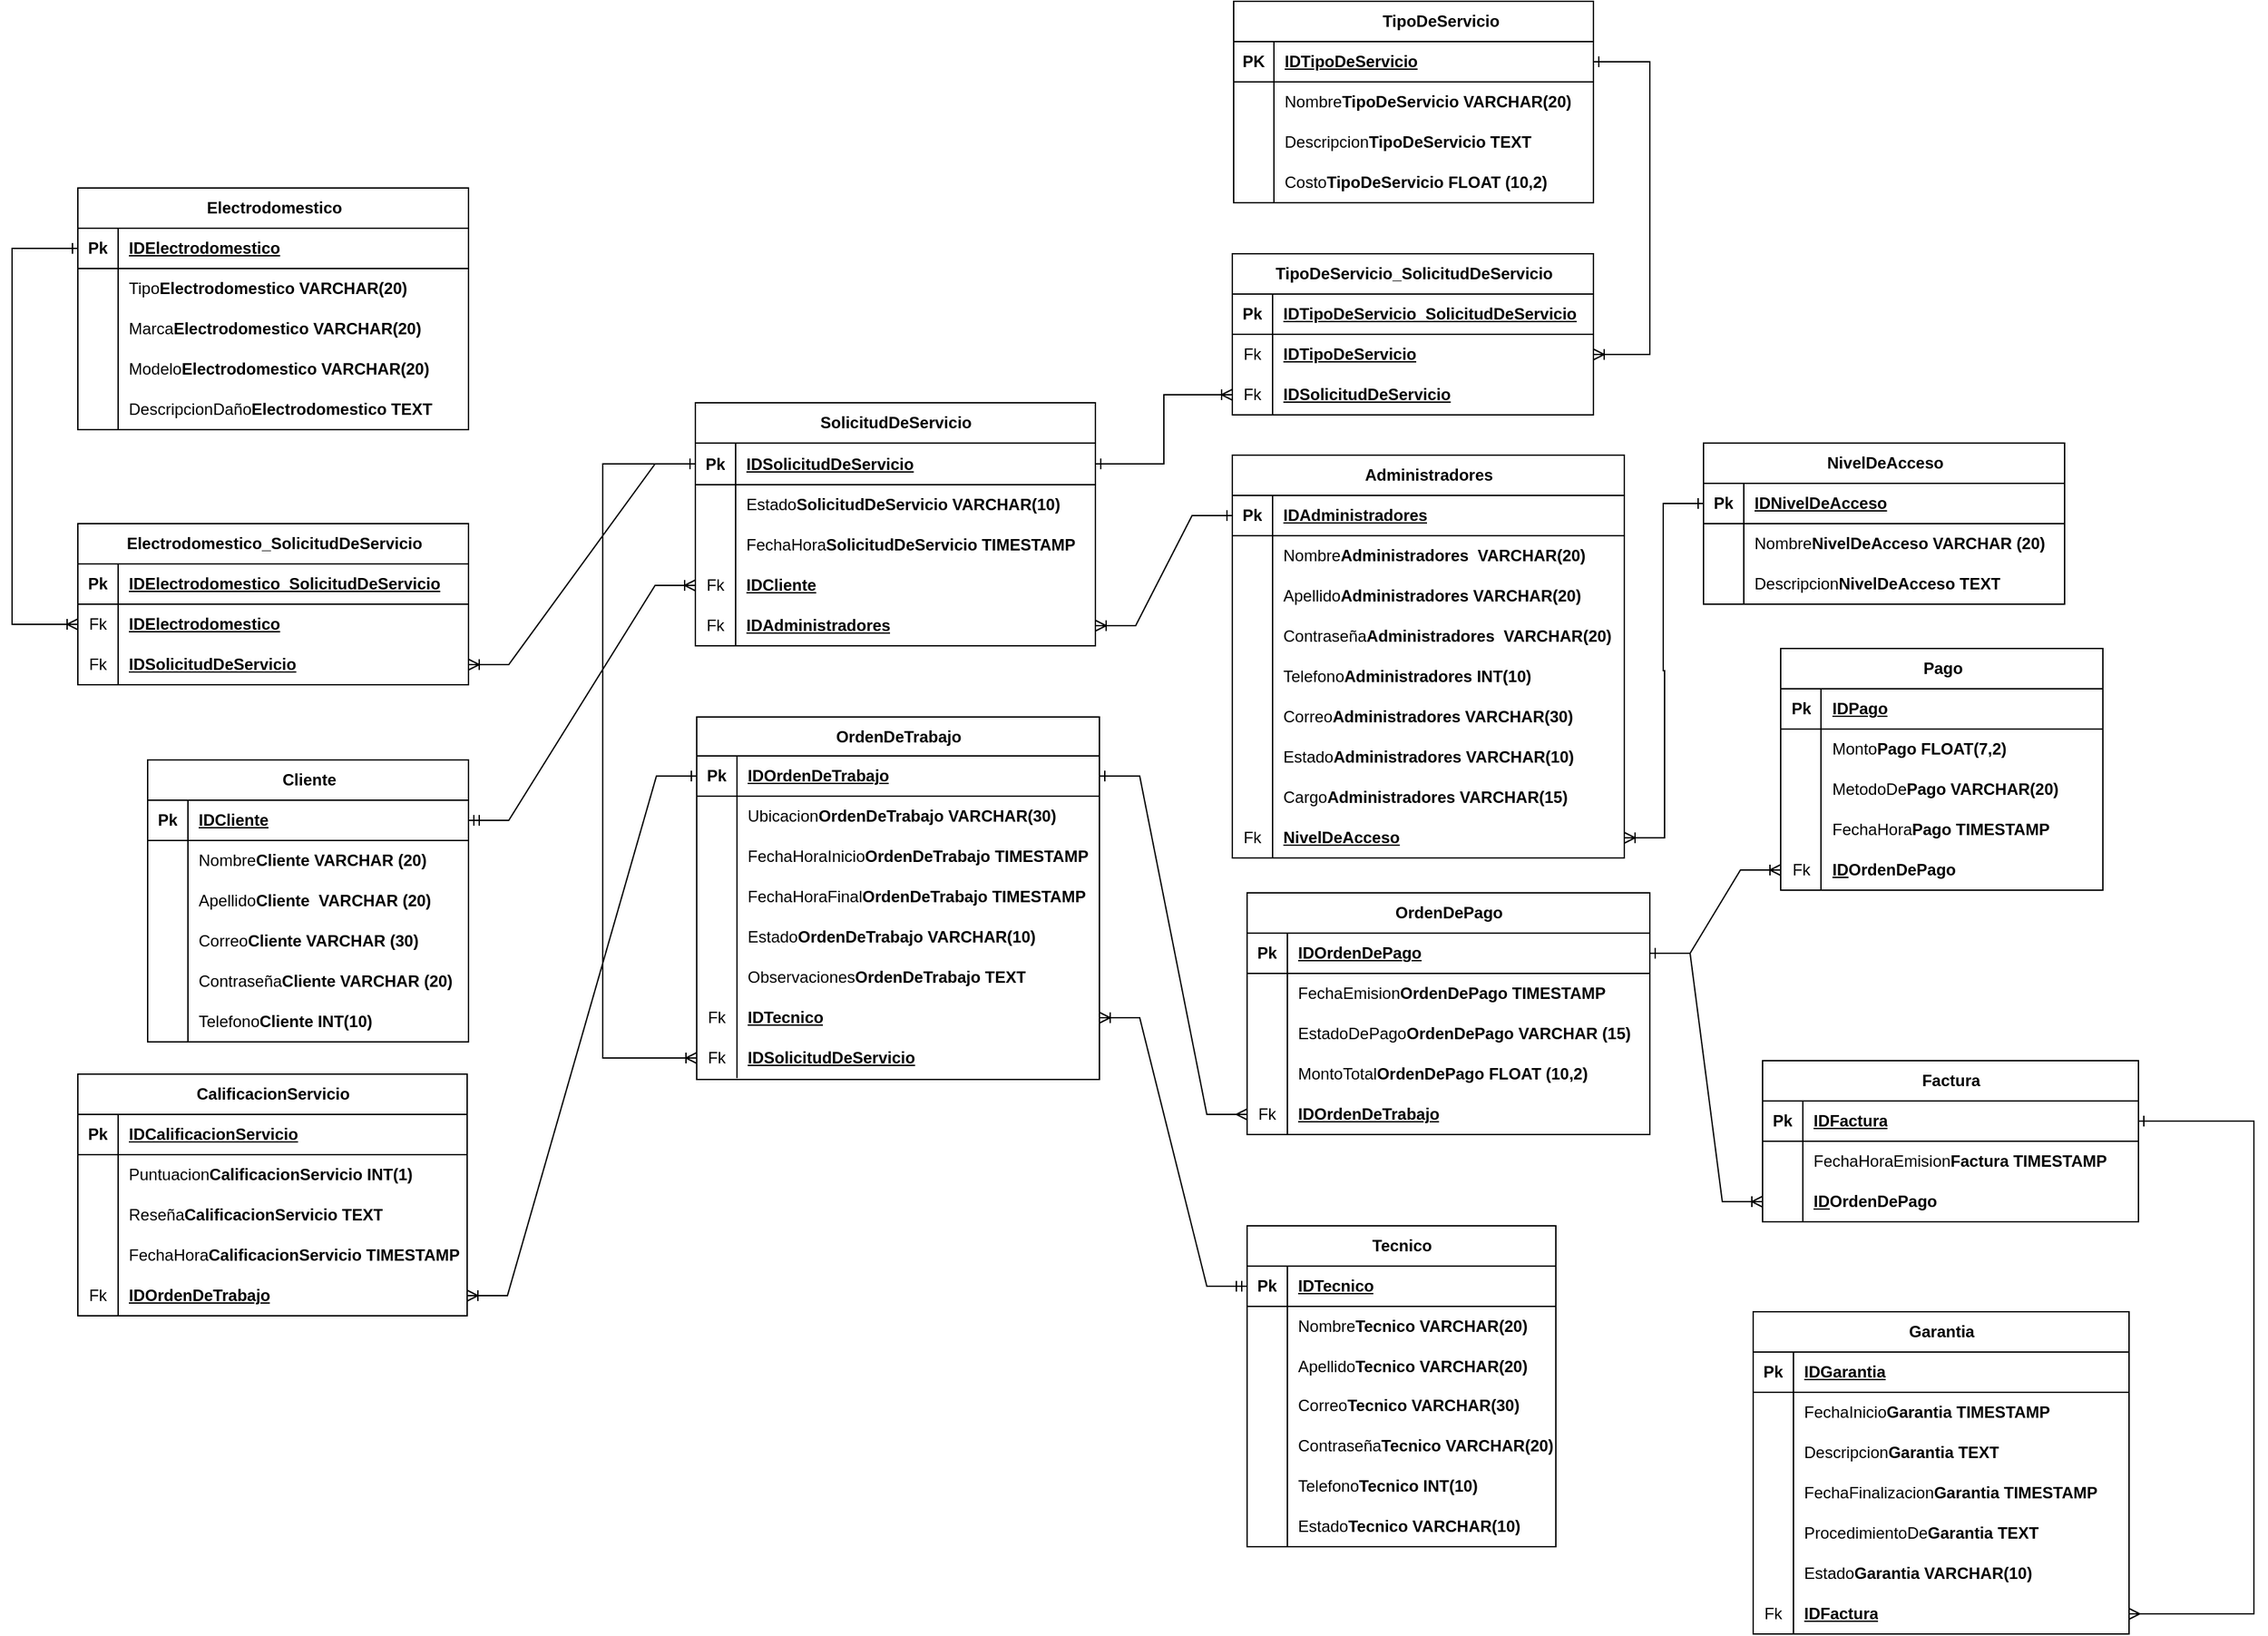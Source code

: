 <mxfile version="27.0.5">
  <diagram name="Modelo Relacional" id="ZXWiGjnLNyCVQMyiXEQo">
    <mxGraphModel dx="1665" dy="1691" grid="1" gridSize="10" guides="1" tooltips="1" connect="1" arrows="1" fold="1" page="1" pageScale="1" pageWidth="1100" pageHeight="850" background="none" math="0" shadow="0">
      <root>
        <mxCell id="6EsAJmfpHzV-u9-w4D88-0" />
        <mxCell id="6EsAJmfpHzV-u9-w4D88-1" parent="6EsAJmfpHzV-u9-w4D88-0" />
        <mxCell id="6EsAJmfpHzV-u9-w4D88-2" value="Tecnico" style="shape=table;startSize=30;container=1;collapsible=1;childLayout=tableLayout;fixedRows=1;rowLines=0;fontStyle=1;align=center;resizeLast=1;html=1;" parent="6EsAJmfpHzV-u9-w4D88-1" vertex="1">
          <mxGeometry x="1020" y="272" width="230" height="239" as="geometry" />
        </mxCell>
        <mxCell id="6EsAJmfpHzV-u9-w4D88-3" value="" style="shape=tableRow;horizontal=0;startSize=0;swimlaneHead=0;swimlaneBody=0;fillColor=none;collapsible=0;dropTarget=0;points=[[0,0.5],[1,0.5]];portConstraint=eastwest;top=0;left=0;right=0;bottom=1;" parent="6EsAJmfpHzV-u9-w4D88-2" vertex="1">
          <mxGeometry y="30" width="230" height="30" as="geometry" />
        </mxCell>
        <mxCell id="6EsAJmfpHzV-u9-w4D88-4" value="Pk" style="shape=partialRectangle;connectable=0;fillColor=none;top=0;left=0;bottom=0;right=0;fontStyle=1;overflow=hidden;whiteSpace=wrap;html=1;" parent="6EsAJmfpHzV-u9-w4D88-3" vertex="1">
          <mxGeometry width="30" height="30" as="geometry">
            <mxRectangle width="30" height="30" as="alternateBounds" />
          </mxGeometry>
        </mxCell>
        <mxCell id="6EsAJmfpHzV-u9-w4D88-5" value="IDTecnico" style="shape=partialRectangle;connectable=0;fillColor=none;top=0;left=0;bottom=0;right=0;align=left;spacingLeft=6;fontStyle=5;overflow=hidden;whiteSpace=wrap;html=1;" parent="6EsAJmfpHzV-u9-w4D88-3" vertex="1">
          <mxGeometry x="30" width="200" height="30" as="geometry">
            <mxRectangle width="200" height="30" as="alternateBounds" />
          </mxGeometry>
        </mxCell>
        <mxCell id="6EsAJmfpHzV-u9-w4D88-6" value="" style="shape=tableRow;horizontal=0;startSize=0;swimlaneHead=0;swimlaneBody=0;fillColor=none;collapsible=0;dropTarget=0;points=[[0,0.5],[1,0.5]];portConstraint=eastwest;top=0;left=0;right=0;bottom=0;" parent="6EsAJmfpHzV-u9-w4D88-2" vertex="1">
          <mxGeometry y="60" width="230" height="30" as="geometry" />
        </mxCell>
        <mxCell id="6EsAJmfpHzV-u9-w4D88-7" value="" style="shape=partialRectangle;connectable=0;fillColor=none;top=0;left=0;bottom=0;right=0;editable=1;overflow=hidden;whiteSpace=wrap;html=1;" parent="6EsAJmfpHzV-u9-w4D88-6" vertex="1">
          <mxGeometry width="30" height="30" as="geometry">
            <mxRectangle width="30" height="30" as="alternateBounds" />
          </mxGeometry>
        </mxCell>
        <mxCell id="6EsAJmfpHzV-u9-w4D88-8" value="Nombre&lt;span style=&quot;font-weight: 700; text-align: center; text-wrap: nowrap;&quot;&gt;Tecnico&lt;/span&gt;&lt;span style=&quot;font-weight: 700; text-align: center; text-wrap: nowrap;&quot;&gt;&amp;nbsp;VARCHAR(20)&lt;/span&gt;" style="shape=partialRectangle;connectable=0;fillColor=none;top=0;left=0;bottom=0;right=0;align=left;spacingLeft=6;overflow=hidden;whiteSpace=wrap;html=1;" parent="6EsAJmfpHzV-u9-w4D88-6" vertex="1">
          <mxGeometry x="30" width="200" height="30" as="geometry">
            <mxRectangle width="200" height="30" as="alternateBounds" />
          </mxGeometry>
        </mxCell>
        <mxCell id="6EsAJmfpHzV-u9-w4D88-9" value="" style="shape=tableRow;horizontal=0;startSize=0;swimlaneHead=0;swimlaneBody=0;fillColor=none;collapsible=0;dropTarget=0;points=[[0,0.5],[1,0.5]];portConstraint=eastwest;top=0;left=0;right=0;bottom=0;" parent="6EsAJmfpHzV-u9-w4D88-2" vertex="1">
          <mxGeometry y="90" width="230" height="29" as="geometry" />
        </mxCell>
        <mxCell id="6EsAJmfpHzV-u9-w4D88-10" value="" style="shape=partialRectangle;connectable=0;fillColor=none;top=0;left=0;bottom=0;right=0;editable=1;overflow=hidden;whiteSpace=wrap;html=1;" parent="6EsAJmfpHzV-u9-w4D88-9" vertex="1">
          <mxGeometry width="30" height="29" as="geometry">
            <mxRectangle width="30" height="29" as="alternateBounds" />
          </mxGeometry>
        </mxCell>
        <mxCell id="6EsAJmfpHzV-u9-w4D88-11" value="Apellido&lt;span style=&quot;font-weight: 700; text-align: center; text-wrap: nowrap;&quot;&gt;Tecnico&lt;/span&gt;&lt;span style=&quot;font-weight: 700; text-align: center; text-wrap: nowrap;&quot;&gt;&amp;nbsp;VARCHAR(20)&lt;/span&gt;" style="shape=partialRectangle;connectable=0;fillColor=none;top=0;left=0;bottom=0;right=0;align=left;spacingLeft=6;overflow=hidden;whiteSpace=wrap;html=1;" parent="6EsAJmfpHzV-u9-w4D88-9" vertex="1">
          <mxGeometry x="30" width="200" height="29" as="geometry">
            <mxRectangle width="200" height="29" as="alternateBounds" />
          </mxGeometry>
        </mxCell>
        <mxCell id="6EsAJmfpHzV-u9-w4D88-12" value="" style="shape=tableRow;horizontal=0;startSize=0;swimlaneHead=0;swimlaneBody=0;fillColor=none;collapsible=0;dropTarget=0;points=[[0,0.5],[1,0.5]];portConstraint=eastwest;top=0;left=0;right=0;bottom=0;" parent="6EsAJmfpHzV-u9-w4D88-2" vertex="1">
          <mxGeometry y="119" width="230" height="30" as="geometry" />
        </mxCell>
        <mxCell id="6EsAJmfpHzV-u9-w4D88-13" value="" style="shape=partialRectangle;connectable=0;fillColor=none;top=0;left=0;bottom=0;right=0;editable=1;overflow=hidden;whiteSpace=wrap;html=1;" parent="6EsAJmfpHzV-u9-w4D88-12" vertex="1">
          <mxGeometry width="30" height="30" as="geometry">
            <mxRectangle width="30" height="30" as="alternateBounds" />
          </mxGeometry>
        </mxCell>
        <mxCell id="6EsAJmfpHzV-u9-w4D88-14" value="Correo&lt;span style=&quot;font-weight: 700; text-align: center; text-wrap: nowrap;&quot;&gt;Tecnico&lt;/span&gt;&lt;span style=&quot;font-weight: 700; text-align: center; text-wrap: nowrap;&quot;&gt;&amp;nbsp;VARCHAR(30)&lt;/span&gt;" style="shape=partialRectangle;connectable=0;fillColor=none;top=0;left=0;bottom=0;right=0;align=left;spacingLeft=6;overflow=hidden;whiteSpace=wrap;html=1;" parent="6EsAJmfpHzV-u9-w4D88-12" vertex="1">
          <mxGeometry x="30" width="200" height="30" as="geometry">
            <mxRectangle width="200" height="30" as="alternateBounds" />
          </mxGeometry>
        </mxCell>
        <mxCell id="6EsAJmfpHzV-u9-w4D88-15" value="" style="shape=tableRow;horizontal=0;startSize=0;swimlaneHead=0;swimlaneBody=0;fillColor=none;collapsible=0;dropTarget=0;points=[[0,0.5],[1,0.5]];portConstraint=eastwest;top=0;left=0;right=0;bottom=0;" parent="6EsAJmfpHzV-u9-w4D88-2" vertex="1">
          <mxGeometry y="149" width="230" height="30" as="geometry" />
        </mxCell>
        <mxCell id="6EsAJmfpHzV-u9-w4D88-16" value="" style="shape=partialRectangle;connectable=0;fillColor=none;top=0;left=0;bottom=0;right=0;editable=1;overflow=hidden;whiteSpace=wrap;html=1;" parent="6EsAJmfpHzV-u9-w4D88-15" vertex="1">
          <mxGeometry width="30" height="30" as="geometry">
            <mxRectangle width="30" height="30" as="alternateBounds" />
          </mxGeometry>
        </mxCell>
        <mxCell id="6EsAJmfpHzV-u9-w4D88-17" value="Contraseña&lt;span style=&quot;font-weight: 700; text-align: center; text-wrap: nowrap;&quot;&gt;Tecnico&lt;/span&gt;&lt;span style=&quot;font-weight: 700; text-align: center; text-wrap: nowrap;&quot;&gt;&amp;nbsp;VARCHAR(20)&lt;/span&gt;" style="shape=partialRectangle;connectable=0;fillColor=none;top=0;left=0;bottom=0;right=0;align=left;spacingLeft=6;overflow=hidden;whiteSpace=wrap;html=1;" parent="6EsAJmfpHzV-u9-w4D88-15" vertex="1">
          <mxGeometry x="30" width="200" height="30" as="geometry">
            <mxRectangle width="200" height="30" as="alternateBounds" />
          </mxGeometry>
        </mxCell>
        <mxCell id="6EsAJmfpHzV-u9-w4D88-18" value="" style="shape=tableRow;horizontal=0;startSize=0;swimlaneHead=0;swimlaneBody=0;fillColor=none;collapsible=0;dropTarget=0;points=[[0,0.5],[1,0.5]];portConstraint=eastwest;top=0;left=0;right=0;bottom=0;" parent="6EsAJmfpHzV-u9-w4D88-2" vertex="1">
          <mxGeometry y="179" width="230" height="30" as="geometry" />
        </mxCell>
        <mxCell id="6EsAJmfpHzV-u9-w4D88-19" value="" style="shape=partialRectangle;connectable=0;fillColor=none;top=0;left=0;bottom=0;right=0;editable=1;overflow=hidden;whiteSpace=wrap;html=1;" parent="6EsAJmfpHzV-u9-w4D88-18" vertex="1">
          <mxGeometry width="30" height="30" as="geometry">
            <mxRectangle width="30" height="30" as="alternateBounds" />
          </mxGeometry>
        </mxCell>
        <mxCell id="6EsAJmfpHzV-u9-w4D88-20" value="Telefono&lt;span style=&quot;font-weight: 700; text-align: center; text-wrap: nowrap;&quot;&gt;Tecnico INT(10)&lt;/span&gt;" style="shape=partialRectangle;connectable=0;fillColor=none;top=0;left=0;bottom=0;right=0;align=left;spacingLeft=6;overflow=hidden;whiteSpace=wrap;html=1;" parent="6EsAJmfpHzV-u9-w4D88-18" vertex="1">
          <mxGeometry x="30" width="200" height="30" as="geometry">
            <mxRectangle width="200" height="30" as="alternateBounds" />
          </mxGeometry>
        </mxCell>
        <mxCell id="6EsAJmfpHzV-u9-w4D88-21" value="" style="shape=tableRow;horizontal=0;startSize=0;swimlaneHead=0;swimlaneBody=0;fillColor=none;collapsible=0;dropTarget=0;points=[[0,0.5],[1,0.5]];portConstraint=eastwest;top=0;left=0;right=0;bottom=0;" parent="6EsAJmfpHzV-u9-w4D88-2" vertex="1">
          <mxGeometry y="209" width="230" height="30" as="geometry" />
        </mxCell>
        <mxCell id="6EsAJmfpHzV-u9-w4D88-22" value="" style="shape=partialRectangle;connectable=0;fillColor=none;top=0;left=0;bottom=0;right=0;editable=1;overflow=hidden;whiteSpace=wrap;html=1;" parent="6EsAJmfpHzV-u9-w4D88-21" vertex="1">
          <mxGeometry width="30" height="30" as="geometry">
            <mxRectangle width="30" height="30" as="alternateBounds" />
          </mxGeometry>
        </mxCell>
        <mxCell id="6EsAJmfpHzV-u9-w4D88-23" value="Estado&lt;span style=&quot;font-weight: 700; text-align: center; text-wrap: nowrap;&quot;&gt;Tecnico&lt;/span&gt;&lt;span style=&quot;font-weight: 700; text-align: center; text-wrap: nowrap;&quot;&gt;&amp;nbsp;VARCHAR(10)&lt;/span&gt;" style="shape=partialRectangle;connectable=0;fillColor=none;top=0;left=0;bottom=0;right=0;align=left;spacingLeft=6;overflow=hidden;whiteSpace=wrap;html=1;" parent="6EsAJmfpHzV-u9-w4D88-21" vertex="1">
          <mxGeometry x="30" width="200" height="30" as="geometry">
            <mxRectangle width="200" height="30" as="alternateBounds" />
          </mxGeometry>
        </mxCell>
        <mxCell id="6EsAJmfpHzV-u9-w4D88-24" value="Administradores" style="shape=table;startSize=30;container=1;collapsible=1;childLayout=tableLayout;fixedRows=1;rowLines=0;fontStyle=1;align=center;resizeLast=1;html=1;" parent="6EsAJmfpHzV-u9-w4D88-1" vertex="1">
          <mxGeometry x="1009" y="-302" width="292" height="300" as="geometry" />
        </mxCell>
        <mxCell id="6EsAJmfpHzV-u9-w4D88-25" value="" style="shape=tableRow;horizontal=0;startSize=0;swimlaneHead=0;swimlaneBody=0;fillColor=none;collapsible=0;dropTarget=0;points=[[0,0.5],[1,0.5]];portConstraint=eastwest;top=0;left=0;right=0;bottom=1;" parent="6EsAJmfpHzV-u9-w4D88-24" vertex="1">
          <mxGeometry y="30" width="292" height="30" as="geometry" />
        </mxCell>
        <mxCell id="6EsAJmfpHzV-u9-w4D88-26" value="Pk" style="shape=partialRectangle;connectable=0;fillColor=none;top=0;left=0;bottom=0;right=0;fontStyle=1;overflow=hidden;whiteSpace=wrap;html=1;" parent="6EsAJmfpHzV-u9-w4D88-25" vertex="1">
          <mxGeometry width="30" height="30" as="geometry">
            <mxRectangle width="30" height="30" as="alternateBounds" />
          </mxGeometry>
        </mxCell>
        <mxCell id="6EsAJmfpHzV-u9-w4D88-27" value="IDAdministradores" style="shape=partialRectangle;connectable=0;fillColor=none;top=0;left=0;bottom=0;right=0;align=left;spacingLeft=6;fontStyle=5;overflow=hidden;whiteSpace=wrap;html=1;" parent="6EsAJmfpHzV-u9-w4D88-25" vertex="1">
          <mxGeometry x="30" width="262" height="30" as="geometry">
            <mxRectangle width="262" height="30" as="alternateBounds" />
          </mxGeometry>
        </mxCell>
        <mxCell id="6EsAJmfpHzV-u9-w4D88-28" value="" style="shape=tableRow;horizontal=0;startSize=0;swimlaneHead=0;swimlaneBody=0;fillColor=none;collapsible=0;dropTarget=0;points=[[0,0.5],[1,0.5]];portConstraint=eastwest;top=0;left=0;right=0;bottom=0;" parent="6EsAJmfpHzV-u9-w4D88-24" vertex="1">
          <mxGeometry y="60" width="292" height="30" as="geometry" />
        </mxCell>
        <mxCell id="6EsAJmfpHzV-u9-w4D88-29" value="" style="shape=partialRectangle;connectable=0;fillColor=none;top=0;left=0;bottom=0;right=0;editable=1;overflow=hidden;whiteSpace=wrap;html=1;" parent="6EsAJmfpHzV-u9-w4D88-28" vertex="1">
          <mxGeometry width="30" height="30" as="geometry">
            <mxRectangle width="30" height="30" as="alternateBounds" />
          </mxGeometry>
        </mxCell>
        <mxCell id="6EsAJmfpHzV-u9-w4D88-30" value="Nombre&lt;span style=&quot;font-weight: 700; text-align: center; text-wrap: nowrap;&quot;&gt;Administradores&amp;nbsp;&lt;/span&gt;&lt;span style=&quot;font-weight: 700; text-align: center; text-wrap: nowrap;&quot;&gt;&amp;nbsp;VARCHAR(20)&lt;/span&gt;" style="shape=partialRectangle;connectable=0;fillColor=none;top=0;left=0;bottom=0;right=0;align=left;spacingLeft=6;overflow=hidden;whiteSpace=wrap;html=1;" parent="6EsAJmfpHzV-u9-w4D88-28" vertex="1">
          <mxGeometry x="30" width="262" height="30" as="geometry">
            <mxRectangle width="262" height="30" as="alternateBounds" />
          </mxGeometry>
        </mxCell>
        <mxCell id="6EsAJmfpHzV-u9-w4D88-43" value="" style="shape=tableRow;horizontal=0;startSize=0;swimlaneHead=0;swimlaneBody=0;fillColor=none;collapsible=0;dropTarget=0;points=[[0,0.5],[1,0.5]];portConstraint=eastwest;top=0;left=0;right=0;bottom=0;" parent="6EsAJmfpHzV-u9-w4D88-24" vertex="1">
          <mxGeometry y="90" width="292" height="30" as="geometry" />
        </mxCell>
        <mxCell id="6EsAJmfpHzV-u9-w4D88-44" value="" style="shape=partialRectangle;connectable=0;fillColor=none;top=0;left=0;bottom=0;right=0;editable=1;overflow=hidden;whiteSpace=wrap;html=1;" parent="6EsAJmfpHzV-u9-w4D88-43" vertex="1">
          <mxGeometry width="30" height="30" as="geometry">
            <mxRectangle width="30" height="30" as="alternateBounds" />
          </mxGeometry>
        </mxCell>
        <mxCell id="6EsAJmfpHzV-u9-w4D88-45" value="Apellido&lt;span style=&quot;font-weight: 700; text-align: center; text-wrap: nowrap;&quot;&gt;Administradores&lt;/span&gt;&lt;span style=&quot;font-weight: 700; text-align: center; text-wrap: nowrap;&quot;&gt;&amp;nbsp;VARCHAR(20)&lt;/span&gt;" style="shape=partialRectangle;connectable=0;fillColor=none;top=0;left=0;bottom=0;right=0;align=left;spacingLeft=6;overflow=hidden;whiteSpace=wrap;html=1;" parent="6EsAJmfpHzV-u9-w4D88-43" vertex="1">
          <mxGeometry x="30" width="262" height="30" as="geometry">
            <mxRectangle width="262" height="30" as="alternateBounds" />
          </mxGeometry>
        </mxCell>
        <mxCell id="6EsAJmfpHzV-u9-w4D88-31" value="" style="shape=tableRow;horizontal=0;startSize=0;swimlaneHead=0;swimlaneBody=0;fillColor=none;collapsible=0;dropTarget=0;points=[[0,0.5],[1,0.5]];portConstraint=eastwest;top=0;left=0;right=0;bottom=0;" parent="6EsAJmfpHzV-u9-w4D88-24" vertex="1">
          <mxGeometry y="120" width="292" height="30" as="geometry" />
        </mxCell>
        <mxCell id="6EsAJmfpHzV-u9-w4D88-32" value="" style="shape=partialRectangle;connectable=0;fillColor=none;top=0;left=0;bottom=0;right=0;editable=1;overflow=hidden;whiteSpace=wrap;html=1;" parent="6EsAJmfpHzV-u9-w4D88-31" vertex="1">
          <mxGeometry width="30" height="30" as="geometry">
            <mxRectangle width="30" height="30" as="alternateBounds" />
          </mxGeometry>
        </mxCell>
        <mxCell id="6EsAJmfpHzV-u9-w4D88-33" value="Contraseña&lt;span style=&quot;font-weight: 700; text-align: center; text-wrap: nowrap;&quot;&gt;Administradores&amp;nbsp;&lt;/span&gt;&lt;span style=&quot;font-weight: 700; text-align: center; text-wrap: nowrap;&quot;&gt;&amp;nbsp;VARCHAR(20)&lt;/span&gt;" style="shape=partialRectangle;connectable=0;fillColor=none;top=0;left=0;bottom=0;right=0;align=left;spacingLeft=6;overflow=hidden;whiteSpace=wrap;html=1;" parent="6EsAJmfpHzV-u9-w4D88-31" vertex="1">
          <mxGeometry x="30" width="262" height="30" as="geometry">
            <mxRectangle width="262" height="30" as="alternateBounds" />
          </mxGeometry>
        </mxCell>
        <mxCell id="6EsAJmfpHzV-u9-w4D88-34" value="" style="shape=tableRow;horizontal=0;startSize=0;swimlaneHead=0;swimlaneBody=0;fillColor=none;collapsible=0;dropTarget=0;points=[[0,0.5],[1,0.5]];portConstraint=eastwest;top=0;left=0;right=0;bottom=0;" parent="6EsAJmfpHzV-u9-w4D88-24" vertex="1">
          <mxGeometry y="150" width="292" height="30" as="geometry" />
        </mxCell>
        <mxCell id="6EsAJmfpHzV-u9-w4D88-35" value="" style="shape=partialRectangle;connectable=0;fillColor=none;top=0;left=0;bottom=0;right=0;editable=1;overflow=hidden;whiteSpace=wrap;html=1;" parent="6EsAJmfpHzV-u9-w4D88-34" vertex="1">
          <mxGeometry width="30" height="30" as="geometry">
            <mxRectangle width="30" height="30" as="alternateBounds" />
          </mxGeometry>
        </mxCell>
        <mxCell id="6EsAJmfpHzV-u9-w4D88-36" value="Telefono&lt;span style=&quot;font-weight: 700; text-align: center; text-wrap: nowrap;&quot;&gt;Administradores INT(10)&lt;/span&gt;" style="shape=partialRectangle;connectable=0;fillColor=none;top=0;left=0;bottom=0;right=0;align=left;spacingLeft=6;overflow=hidden;whiteSpace=wrap;html=1;" parent="6EsAJmfpHzV-u9-w4D88-34" vertex="1">
          <mxGeometry x="30" width="262" height="30" as="geometry">
            <mxRectangle width="262" height="30" as="alternateBounds" />
          </mxGeometry>
        </mxCell>
        <mxCell id="6EsAJmfpHzV-u9-w4D88-37" value="" style="shape=tableRow;horizontal=0;startSize=0;swimlaneHead=0;swimlaneBody=0;fillColor=none;collapsible=0;dropTarget=0;points=[[0,0.5],[1,0.5]];portConstraint=eastwest;top=0;left=0;right=0;bottom=0;" parent="6EsAJmfpHzV-u9-w4D88-24" vertex="1">
          <mxGeometry y="180" width="292" height="30" as="geometry" />
        </mxCell>
        <mxCell id="6EsAJmfpHzV-u9-w4D88-38" value="" style="shape=partialRectangle;connectable=0;fillColor=none;top=0;left=0;bottom=0;right=0;editable=1;overflow=hidden;whiteSpace=wrap;html=1;" parent="6EsAJmfpHzV-u9-w4D88-37" vertex="1">
          <mxGeometry width="30" height="30" as="geometry">
            <mxRectangle width="30" height="30" as="alternateBounds" />
          </mxGeometry>
        </mxCell>
        <mxCell id="6EsAJmfpHzV-u9-w4D88-39" value="Correo&lt;span style=&quot;font-weight: 700; text-align: center; text-wrap: nowrap;&quot;&gt;Administradores&lt;/span&gt;&lt;span style=&quot;font-weight: 700; text-align: center; text-wrap: nowrap;&quot;&gt;&amp;nbsp;VARCHAR(30)&lt;/span&gt;" style="shape=partialRectangle;connectable=0;fillColor=none;top=0;left=0;bottom=0;right=0;align=left;spacingLeft=6;overflow=hidden;whiteSpace=wrap;html=1;" parent="6EsAJmfpHzV-u9-w4D88-37" vertex="1">
          <mxGeometry x="30" width="262" height="30" as="geometry">
            <mxRectangle width="262" height="30" as="alternateBounds" />
          </mxGeometry>
        </mxCell>
        <mxCell id="6EsAJmfpHzV-u9-w4D88-40" value="" style="shape=tableRow;horizontal=0;startSize=0;swimlaneHead=0;swimlaneBody=0;fillColor=none;collapsible=0;dropTarget=0;points=[[0,0.5],[1,0.5]];portConstraint=eastwest;top=0;left=0;right=0;bottom=0;" parent="6EsAJmfpHzV-u9-w4D88-24" vertex="1">
          <mxGeometry y="210" width="292" height="30" as="geometry" />
        </mxCell>
        <mxCell id="6EsAJmfpHzV-u9-w4D88-41" value="" style="shape=partialRectangle;connectable=0;fillColor=none;top=0;left=0;bottom=0;right=0;editable=1;overflow=hidden;whiteSpace=wrap;html=1;" parent="6EsAJmfpHzV-u9-w4D88-40" vertex="1">
          <mxGeometry width="30" height="30" as="geometry">
            <mxRectangle width="30" height="30" as="alternateBounds" />
          </mxGeometry>
        </mxCell>
        <mxCell id="6EsAJmfpHzV-u9-w4D88-42" value="Estado&lt;span style=&quot;font-weight: 700; text-align: center; text-wrap: nowrap;&quot;&gt;Administradores&lt;/span&gt;&lt;span style=&quot;font-weight: 700; text-align: center; text-wrap: nowrap;&quot;&gt;&amp;nbsp;VARCHAR(10)&lt;/span&gt;" style="shape=partialRectangle;connectable=0;fillColor=none;top=0;left=0;bottom=0;right=0;align=left;spacingLeft=6;overflow=hidden;whiteSpace=wrap;html=1;" parent="6EsAJmfpHzV-u9-w4D88-40" vertex="1">
          <mxGeometry x="30" width="262" height="30" as="geometry">
            <mxRectangle width="262" height="30" as="alternateBounds" />
          </mxGeometry>
        </mxCell>
        <mxCell id="6EsAJmfpHzV-u9-w4D88-46" value="" style="shape=tableRow;horizontal=0;startSize=0;swimlaneHead=0;swimlaneBody=0;fillColor=none;collapsible=0;dropTarget=0;points=[[0,0.5],[1,0.5]];portConstraint=eastwest;top=0;left=0;right=0;bottom=0;" parent="6EsAJmfpHzV-u9-w4D88-24" vertex="1">
          <mxGeometry y="240" width="292" height="30" as="geometry" />
        </mxCell>
        <mxCell id="6EsAJmfpHzV-u9-w4D88-47" value="" style="shape=partialRectangle;connectable=0;fillColor=none;top=0;left=0;bottom=0;right=0;editable=1;overflow=hidden;whiteSpace=wrap;html=1;" parent="6EsAJmfpHzV-u9-w4D88-46" vertex="1">
          <mxGeometry width="30" height="30" as="geometry">
            <mxRectangle width="30" height="30" as="alternateBounds" />
          </mxGeometry>
        </mxCell>
        <mxCell id="6EsAJmfpHzV-u9-w4D88-48" value="Cargo&lt;span style=&quot;font-weight: 700; text-align: center; text-wrap: nowrap;&quot;&gt;Administradores&lt;/span&gt;&lt;span style=&quot;font-weight: 700; text-align: center; text-wrap: nowrap;&quot;&gt;&amp;nbsp;VARCHAR(15)&lt;/span&gt;" style="shape=partialRectangle;connectable=0;fillColor=none;top=0;left=0;bottom=0;right=0;align=left;spacingLeft=6;overflow=hidden;whiteSpace=wrap;html=1;" parent="6EsAJmfpHzV-u9-w4D88-46" vertex="1">
          <mxGeometry x="30" width="262" height="30" as="geometry">
            <mxRectangle width="262" height="30" as="alternateBounds" />
          </mxGeometry>
        </mxCell>
        <mxCell id="6EsAJmfpHzV-u9-w4D88-49" value="" style="shape=tableRow;horizontal=0;startSize=0;swimlaneHead=0;swimlaneBody=0;fillColor=none;collapsible=0;dropTarget=0;points=[[0,0.5],[1,0.5]];portConstraint=eastwest;top=0;left=0;right=0;bottom=0;" parent="6EsAJmfpHzV-u9-w4D88-24" vertex="1">
          <mxGeometry y="270" width="292" height="30" as="geometry" />
        </mxCell>
        <mxCell id="6EsAJmfpHzV-u9-w4D88-50" value="Fk" style="shape=partialRectangle;connectable=0;fillColor=none;top=0;left=0;bottom=0;right=0;editable=1;overflow=hidden;whiteSpace=wrap;html=1;" parent="6EsAJmfpHzV-u9-w4D88-49" vertex="1">
          <mxGeometry width="30" height="30" as="geometry">
            <mxRectangle width="30" height="30" as="alternateBounds" />
          </mxGeometry>
        </mxCell>
        <mxCell id="6EsAJmfpHzV-u9-w4D88-51" value="&lt;span style=&quot;font-weight: 700; text-align: center; text-wrap: nowrap; text-decoration-line: underline;&quot;&gt;NivelDeAcceso&lt;/span&gt;" style="shape=partialRectangle;connectable=0;fillColor=none;top=0;left=0;bottom=0;right=0;align=left;spacingLeft=6;overflow=hidden;whiteSpace=wrap;html=1;" parent="6EsAJmfpHzV-u9-w4D88-49" vertex="1">
          <mxGeometry x="30" width="262" height="30" as="geometry">
            <mxRectangle width="262" height="30" as="alternateBounds" />
          </mxGeometry>
        </mxCell>
        <mxCell id="6EsAJmfpHzV-u9-w4D88-52" value="Cliente" style="shape=table;startSize=30;container=1;collapsible=1;childLayout=tableLayout;fixedRows=1;rowLines=0;fontStyle=1;align=center;resizeLast=1;html=1;" parent="6EsAJmfpHzV-u9-w4D88-1" vertex="1">
          <mxGeometry x="201" y="-75" width="239" height="210" as="geometry" />
        </mxCell>
        <mxCell id="6EsAJmfpHzV-u9-w4D88-53" value="" style="shape=tableRow;horizontal=0;startSize=0;swimlaneHead=0;swimlaneBody=0;fillColor=none;collapsible=0;dropTarget=0;points=[[0,0.5],[1,0.5]];portConstraint=eastwest;top=0;left=0;right=0;bottom=1;" parent="6EsAJmfpHzV-u9-w4D88-52" vertex="1">
          <mxGeometry y="30" width="239" height="30" as="geometry" />
        </mxCell>
        <mxCell id="6EsAJmfpHzV-u9-w4D88-54" value="Pk" style="shape=partialRectangle;connectable=0;fillColor=none;top=0;left=0;bottom=0;right=0;fontStyle=1;overflow=hidden;whiteSpace=wrap;html=1;" parent="6EsAJmfpHzV-u9-w4D88-53" vertex="1">
          <mxGeometry width="30" height="30" as="geometry">
            <mxRectangle width="30" height="30" as="alternateBounds" />
          </mxGeometry>
        </mxCell>
        <mxCell id="6EsAJmfpHzV-u9-w4D88-55" value="IDCliente" style="shape=partialRectangle;connectable=0;fillColor=none;top=0;left=0;bottom=0;right=0;align=left;spacingLeft=6;fontStyle=5;overflow=hidden;whiteSpace=wrap;html=1;" parent="6EsAJmfpHzV-u9-w4D88-53" vertex="1">
          <mxGeometry x="30" width="209" height="30" as="geometry">
            <mxRectangle width="209" height="30" as="alternateBounds" />
          </mxGeometry>
        </mxCell>
        <mxCell id="6EsAJmfpHzV-u9-w4D88-56" value="" style="shape=tableRow;horizontal=0;startSize=0;swimlaneHead=0;swimlaneBody=0;fillColor=none;collapsible=0;dropTarget=0;points=[[0,0.5],[1,0.5]];portConstraint=eastwest;top=0;left=0;right=0;bottom=0;" parent="6EsAJmfpHzV-u9-w4D88-52" vertex="1">
          <mxGeometry y="60" width="239" height="30" as="geometry" />
        </mxCell>
        <mxCell id="6EsAJmfpHzV-u9-w4D88-57" value="" style="shape=partialRectangle;connectable=0;fillColor=none;top=0;left=0;bottom=0;right=0;editable=1;overflow=hidden;whiteSpace=wrap;html=1;" parent="6EsAJmfpHzV-u9-w4D88-56" vertex="1">
          <mxGeometry width="30" height="30" as="geometry">
            <mxRectangle width="30" height="30" as="alternateBounds" />
          </mxGeometry>
        </mxCell>
        <mxCell id="6EsAJmfpHzV-u9-w4D88-58" value="Nombre&lt;span style=&quot;font-weight: 700; text-align: center; text-wrap: nowrap;&quot;&gt;Cliente VARCHAR (20)&lt;/span&gt;" style="shape=partialRectangle;connectable=0;fillColor=none;top=0;left=0;bottom=0;right=0;align=left;spacingLeft=6;overflow=hidden;whiteSpace=wrap;html=1;" parent="6EsAJmfpHzV-u9-w4D88-56" vertex="1">
          <mxGeometry x="30" width="209" height="30" as="geometry">
            <mxRectangle width="209" height="30" as="alternateBounds" />
          </mxGeometry>
        </mxCell>
        <mxCell id="6EsAJmfpHzV-u9-w4D88-59" value="" style="shape=tableRow;horizontal=0;startSize=0;swimlaneHead=0;swimlaneBody=0;fillColor=none;collapsible=0;dropTarget=0;points=[[0,0.5],[1,0.5]];portConstraint=eastwest;top=0;left=0;right=0;bottom=0;" parent="6EsAJmfpHzV-u9-w4D88-52" vertex="1">
          <mxGeometry y="90" width="239" height="30" as="geometry" />
        </mxCell>
        <mxCell id="6EsAJmfpHzV-u9-w4D88-60" value="" style="shape=partialRectangle;connectable=0;fillColor=none;top=0;left=0;bottom=0;right=0;editable=1;overflow=hidden;whiteSpace=wrap;html=1;" parent="6EsAJmfpHzV-u9-w4D88-59" vertex="1">
          <mxGeometry width="30" height="30" as="geometry">
            <mxRectangle width="30" height="30" as="alternateBounds" />
          </mxGeometry>
        </mxCell>
        <mxCell id="6EsAJmfpHzV-u9-w4D88-61" value="Apellido&lt;span style=&quot;font-weight: 700; text-align: center; text-wrap: nowrap;&quot;&gt;Cliente&amp;nbsp;&lt;/span&gt;&lt;span style=&quot;font-weight: 700; text-align: center; text-wrap: nowrap;&quot;&gt;&amp;nbsp;VARCHAR (20)&lt;/span&gt;" style="shape=partialRectangle;connectable=0;fillColor=none;top=0;left=0;bottom=0;right=0;align=left;spacingLeft=6;overflow=hidden;whiteSpace=wrap;html=1;" parent="6EsAJmfpHzV-u9-w4D88-59" vertex="1">
          <mxGeometry x="30" width="209" height="30" as="geometry">
            <mxRectangle width="209" height="30" as="alternateBounds" />
          </mxGeometry>
        </mxCell>
        <mxCell id="6EsAJmfpHzV-u9-w4D88-62" value="" style="shape=tableRow;horizontal=0;startSize=0;swimlaneHead=0;swimlaneBody=0;fillColor=none;collapsible=0;dropTarget=0;points=[[0,0.5],[1,0.5]];portConstraint=eastwest;top=0;left=0;right=0;bottom=0;" parent="6EsAJmfpHzV-u9-w4D88-52" vertex="1">
          <mxGeometry y="120" width="239" height="30" as="geometry" />
        </mxCell>
        <mxCell id="6EsAJmfpHzV-u9-w4D88-63" value="" style="shape=partialRectangle;connectable=0;fillColor=none;top=0;left=0;bottom=0;right=0;editable=1;overflow=hidden;whiteSpace=wrap;html=1;" parent="6EsAJmfpHzV-u9-w4D88-62" vertex="1">
          <mxGeometry width="30" height="30" as="geometry">
            <mxRectangle width="30" height="30" as="alternateBounds" />
          </mxGeometry>
        </mxCell>
        <mxCell id="6EsAJmfpHzV-u9-w4D88-64" value="Correo&lt;span style=&quot;font-weight: 700; text-align: center; text-wrap: nowrap;&quot;&gt;Cliente&lt;/span&gt;&lt;span style=&quot;font-weight: 700; text-align: center; text-wrap: nowrap;&quot;&gt;&amp;nbsp;VARCHAR (30)&lt;/span&gt;" style="shape=partialRectangle;connectable=0;fillColor=none;top=0;left=0;bottom=0;right=0;align=left;spacingLeft=6;overflow=hidden;whiteSpace=wrap;html=1;" parent="6EsAJmfpHzV-u9-w4D88-62" vertex="1">
          <mxGeometry x="30" width="209" height="30" as="geometry">
            <mxRectangle width="209" height="30" as="alternateBounds" />
          </mxGeometry>
        </mxCell>
        <mxCell id="6EsAJmfpHzV-u9-w4D88-65" value="" style="shape=tableRow;horizontal=0;startSize=0;swimlaneHead=0;swimlaneBody=0;fillColor=none;collapsible=0;dropTarget=0;points=[[0,0.5],[1,0.5]];portConstraint=eastwest;top=0;left=0;right=0;bottom=0;" parent="6EsAJmfpHzV-u9-w4D88-52" vertex="1">
          <mxGeometry y="150" width="239" height="30" as="geometry" />
        </mxCell>
        <mxCell id="6EsAJmfpHzV-u9-w4D88-66" value="" style="shape=partialRectangle;connectable=0;fillColor=none;top=0;left=0;bottom=0;right=0;editable=1;overflow=hidden;whiteSpace=wrap;html=1;" parent="6EsAJmfpHzV-u9-w4D88-65" vertex="1">
          <mxGeometry width="30" height="30" as="geometry">
            <mxRectangle width="30" height="30" as="alternateBounds" />
          </mxGeometry>
        </mxCell>
        <mxCell id="6EsAJmfpHzV-u9-w4D88-67" value="Contraseña&lt;span style=&quot;font-weight: 700; text-align: center; text-wrap: nowrap;&quot;&gt;Cliente&lt;/span&gt;&lt;span style=&quot;font-weight: 700; text-align: center; text-wrap: nowrap;&quot;&gt;&amp;nbsp;VARCHAR (20)&lt;/span&gt;" style="shape=partialRectangle;connectable=0;fillColor=none;top=0;left=0;bottom=0;right=0;align=left;spacingLeft=6;overflow=hidden;whiteSpace=wrap;html=1;" parent="6EsAJmfpHzV-u9-w4D88-65" vertex="1">
          <mxGeometry x="30" width="209" height="30" as="geometry">
            <mxRectangle width="209" height="30" as="alternateBounds" />
          </mxGeometry>
        </mxCell>
        <mxCell id="6EsAJmfpHzV-u9-w4D88-68" value="" style="shape=tableRow;horizontal=0;startSize=0;swimlaneHead=0;swimlaneBody=0;fillColor=none;collapsible=0;dropTarget=0;points=[[0,0.5],[1,0.5]];portConstraint=eastwest;top=0;left=0;right=0;bottom=0;" parent="6EsAJmfpHzV-u9-w4D88-52" vertex="1">
          <mxGeometry y="180" width="239" height="30" as="geometry" />
        </mxCell>
        <mxCell id="6EsAJmfpHzV-u9-w4D88-69" value="" style="shape=partialRectangle;connectable=0;fillColor=none;top=0;left=0;bottom=0;right=0;editable=1;overflow=hidden;whiteSpace=wrap;html=1;" parent="6EsAJmfpHzV-u9-w4D88-68" vertex="1">
          <mxGeometry width="30" height="30" as="geometry">
            <mxRectangle width="30" height="30" as="alternateBounds" />
          </mxGeometry>
        </mxCell>
        <mxCell id="6EsAJmfpHzV-u9-w4D88-70" value="Telefono&lt;span style=&quot;font-weight: 700; text-align: center; text-wrap: nowrap;&quot;&gt;Cliente INT(10)&lt;/span&gt;" style="shape=partialRectangle;connectable=0;fillColor=none;top=0;left=0;bottom=0;right=0;align=left;spacingLeft=6;overflow=hidden;whiteSpace=wrap;html=1;" parent="6EsAJmfpHzV-u9-w4D88-68" vertex="1">
          <mxGeometry x="30" width="209" height="30" as="geometry">
            <mxRectangle width="209" height="30" as="alternateBounds" />
          </mxGeometry>
        </mxCell>
        <mxCell id="6EsAJmfpHzV-u9-w4D88-71" value="SolicitudDeServicio" style="shape=table;startSize=30;container=1;collapsible=1;childLayout=tableLayout;fixedRows=1;rowLines=0;fontStyle=1;align=center;resizeLast=1;html=1;" parent="6EsAJmfpHzV-u9-w4D88-1" vertex="1">
          <mxGeometry x="609" y="-341" width="298" height="181" as="geometry" />
        </mxCell>
        <mxCell id="6EsAJmfpHzV-u9-w4D88-72" value="" style="shape=tableRow;horizontal=0;startSize=0;swimlaneHead=0;swimlaneBody=0;fillColor=none;collapsible=0;dropTarget=0;points=[[0,0.5],[1,0.5]];portConstraint=eastwest;top=0;left=0;right=0;bottom=1;" parent="6EsAJmfpHzV-u9-w4D88-71" vertex="1">
          <mxGeometry y="30" width="298" height="31" as="geometry" />
        </mxCell>
        <mxCell id="6EsAJmfpHzV-u9-w4D88-73" value="Pk" style="shape=partialRectangle;connectable=0;fillColor=none;top=0;left=0;bottom=0;right=0;fontStyle=1;overflow=hidden;whiteSpace=wrap;html=1;" parent="6EsAJmfpHzV-u9-w4D88-72" vertex="1">
          <mxGeometry width="30" height="31" as="geometry">
            <mxRectangle width="30" height="31" as="alternateBounds" />
          </mxGeometry>
        </mxCell>
        <mxCell id="6EsAJmfpHzV-u9-w4D88-74" value="IDSolicitudDeServicio" style="shape=partialRectangle;connectable=0;fillColor=none;top=0;left=0;bottom=0;right=0;align=left;spacingLeft=6;fontStyle=5;overflow=hidden;whiteSpace=wrap;html=1;" parent="6EsAJmfpHzV-u9-w4D88-72" vertex="1">
          <mxGeometry x="30" width="268" height="31" as="geometry">
            <mxRectangle width="268" height="31" as="alternateBounds" />
          </mxGeometry>
        </mxCell>
        <mxCell id="6EsAJmfpHzV-u9-w4D88-75" value="" style="shape=tableRow;horizontal=0;startSize=0;swimlaneHead=0;swimlaneBody=0;fillColor=none;collapsible=0;dropTarget=0;points=[[0,0.5],[1,0.5]];portConstraint=eastwest;top=0;left=0;right=0;bottom=0;" parent="6EsAJmfpHzV-u9-w4D88-71" vertex="1">
          <mxGeometry y="61" width="298" height="30" as="geometry" />
        </mxCell>
        <mxCell id="6EsAJmfpHzV-u9-w4D88-76" value="" style="shape=partialRectangle;connectable=0;fillColor=none;top=0;left=0;bottom=0;right=0;editable=1;overflow=hidden;whiteSpace=wrap;html=1;" parent="6EsAJmfpHzV-u9-w4D88-75" vertex="1">
          <mxGeometry width="30" height="30" as="geometry">
            <mxRectangle width="30" height="30" as="alternateBounds" />
          </mxGeometry>
        </mxCell>
        <mxCell id="6EsAJmfpHzV-u9-w4D88-77" value="Estado&lt;span style=&quot;font-weight: 700; text-align: center; text-wrap: nowrap;&quot;&gt;SolicitudDeServicio&lt;/span&gt;&lt;span style=&quot;font-weight: 700; text-align: center; text-wrap: nowrap;&quot;&gt;&amp;nbsp;VARCHAR(10)&lt;/span&gt;" style="shape=partialRectangle;connectable=0;fillColor=none;top=0;left=0;bottom=0;right=0;align=left;spacingLeft=6;overflow=hidden;whiteSpace=wrap;html=1;" parent="6EsAJmfpHzV-u9-w4D88-75" vertex="1">
          <mxGeometry x="30" width="268" height="30" as="geometry">
            <mxRectangle width="268" height="30" as="alternateBounds" />
          </mxGeometry>
        </mxCell>
        <mxCell id="6EsAJmfpHzV-u9-w4D88-81" value="" style="shape=tableRow;horizontal=0;startSize=0;swimlaneHead=0;swimlaneBody=0;fillColor=none;collapsible=0;dropTarget=0;points=[[0,0.5],[1,0.5]];portConstraint=eastwest;top=0;left=0;right=0;bottom=0;" parent="6EsAJmfpHzV-u9-w4D88-71" vertex="1">
          <mxGeometry y="91" width="298" height="30" as="geometry" />
        </mxCell>
        <mxCell id="6EsAJmfpHzV-u9-w4D88-82" value="" style="shape=partialRectangle;connectable=0;fillColor=none;top=0;left=0;bottom=0;right=0;editable=1;overflow=hidden;whiteSpace=wrap;html=1;" parent="6EsAJmfpHzV-u9-w4D88-81" vertex="1">
          <mxGeometry width="30" height="30" as="geometry">
            <mxRectangle width="30" height="30" as="alternateBounds" />
          </mxGeometry>
        </mxCell>
        <mxCell id="6EsAJmfpHzV-u9-w4D88-83" value="FechaHora&lt;span style=&quot;font-weight: 700; text-align: center; text-wrap: nowrap;&quot;&gt;SolicitudDeServicio TIMESTAMP&lt;/span&gt;" style="shape=partialRectangle;connectable=0;fillColor=none;top=0;left=0;bottom=0;right=0;align=left;spacingLeft=6;overflow=hidden;whiteSpace=wrap;html=1;" parent="6EsAJmfpHzV-u9-w4D88-81" vertex="1">
          <mxGeometry x="30" width="268" height="30" as="geometry">
            <mxRectangle width="268" height="30" as="alternateBounds" />
          </mxGeometry>
        </mxCell>
        <mxCell id="6EsAJmfpHzV-u9-w4D88-87" value="" style="shape=tableRow;horizontal=0;startSize=0;swimlaneHead=0;swimlaneBody=0;fillColor=none;collapsible=0;dropTarget=0;points=[[0,0.5],[1,0.5]];portConstraint=eastwest;top=0;left=0;right=0;bottom=0;" parent="6EsAJmfpHzV-u9-w4D88-71" vertex="1">
          <mxGeometry y="121" width="298" height="30" as="geometry" />
        </mxCell>
        <mxCell id="6EsAJmfpHzV-u9-w4D88-88" value="Fk" style="shape=partialRectangle;connectable=0;fillColor=none;top=0;left=0;bottom=0;right=0;editable=1;overflow=hidden;whiteSpace=wrap;html=1;" parent="6EsAJmfpHzV-u9-w4D88-87" vertex="1">
          <mxGeometry width="30" height="30" as="geometry">
            <mxRectangle width="30" height="30" as="alternateBounds" />
          </mxGeometry>
        </mxCell>
        <mxCell id="6EsAJmfpHzV-u9-w4D88-89" value="&lt;span style=&quot;font-weight: 700; text-decoration-line: underline;&quot;&gt;IDCliente&lt;/span&gt;" style="shape=partialRectangle;connectable=0;fillColor=none;top=0;left=0;bottom=0;right=0;align=left;spacingLeft=6;overflow=hidden;whiteSpace=wrap;html=1;" parent="6EsAJmfpHzV-u9-w4D88-87" vertex="1">
          <mxGeometry x="30" width="268" height="30" as="geometry">
            <mxRectangle width="268" height="30" as="alternateBounds" />
          </mxGeometry>
        </mxCell>
        <mxCell id="nce3_ZQHPzFJAlqEBrYF-1" value="" style="shape=tableRow;horizontal=0;startSize=0;swimlaneHead=0;swimlaneBody=0;fillColor=none;collapsible=0;dropTarget=0;points=[[0,0.5],[1,0.5]];portConstraint=eastwest;top=0;left=0;right=0;bottom=0;" parent="6EsAJmfpHzV-u9-w4D88-71" vertex="1">
          <mxGeometry y="151" width="298" height="30" as="geometry" />
        </mxCell>
        <mxCell id="nce3_ZQHPzFJAlqEBrYF-2" value="Fk" style="shape=partialRectangle;connectable=0;fillColor=none;top=0;left=0;bottom=0;right=0;editable=1;overflow=hidden;whiteSpace=wrap;html=1;" parent="nce3_ZQHPzFJAlqEBrYF-1" vertex="1">
          <mxGeometry width="30" height="30" as="geometry">
            <mxRectangle width="30" height="30" as="alternateBounds" />
          </mxGeometry>
        </mxCell>
        <mxCell id="nce3_ZQHPzFJAlqEBrYF-3" value="&lt;span style=&quot;font-weight: 700; text-decoration-line: underline;&quot;&gt;IDAdministradores&lt;/span&gt;" style="shape=partialRectangle;connectable=0;fillColor=none;top=0;left=0;bottom=0;right=0;align=left;spacingLeft=6;overflow=hidden;whiteSpace=wrap;html=1;" parent="nce3_ZQHPzFJAlqEBrYF-1" vertex="1">
          <mxGeometry x="30" width="268" height="30" as="geometry">
            <mxRectangle width="268" height="30" as="alternateBounds" />
          </mxGeometry>
        </mxCell>
        <mxCell id="6EsAJmfpHzV-u9-w4D88-93" value="OrdenDeTrabajo" style="shape=table;startSize=29;container=1;collapsible=1;childLayout=tableLayout;fixedRows=1;rowLines=0;fontStyle=1;align=center;resizeLast=1;html=1;" parent="6EsAJmfpHzV-u9-w4D88-1" vertex="1">
          <mxGeometry x="610" y="-107" width="300" height="270" as="geometry">
            <mxRectangle x="642" y="321" width="130" height="30" as="alternateBounds" />
          </mxGeometry>
        </mxCell>
        <mxCell id="6EsAJmfpHzV-u9-w4D88-94" value="" style="shape=tableRow;horizontal=0;startSize=0;swimlaneHead=0;swimlaneBody=0;fillColor=none;collapsible=0;dropTarget=0;points=[[0,0.5],[1,0.5]];portConstraint=eastwest;top=0;left=0;right=0;bottom=1;" parent="6EsAJmfpHzV-u9-w4D88-93" vertex="1">
          <mxGeometry y="29" width="300" height="30" as="geometry" />
        </mxCell>
        <mxCell id="6EsAJmfpHzV-u9-w4D88-95" value="Pk" style="shape=partialRectangle;connectable=0;fillColor=none;top=0;left=0;bottom=0;right=0;fontStyle=1;overflow=hidden;whiteSpace=wrap;html=1;" parent="6EsAJmfpHzV-u9-w4D88-94" vertex="1">
          <mxGeometry width="30" height="30" as="geometry">
            <mxRectangle width="30" height="30" as="alternateBounds" />
          </mxGeometry>
        </mxCell>
        <mxCell id="6EsAJmfpHzV-u9-w4D88-96" value="IDOrdenDeTrabajo" style="shape=partialRectangle;connectable=0;fillColor=none;top=0;left=0;bottom=0;right=0;align=left;spacingLeft=6;fontStyle=5;overflow=hidden;whiteSpace=wrap;html=1;" parent="6EsAJmfpHzV-u9-w4D88-94" vertex="1">
          <mxGeometry x="30" width="270" height="30" as="geometry">
            <mxRectangle width="270" height="30" as="alternateBounds" />
          </mxGeometry>
        </mxCell>
        <mxCell id="6EsAJmfpHzV-u9-w4D88-97" value="" style="shape=tableRow;horizontal=0;startSize=0;swimlaneHead=0;swimlaneBody=0;fillColor=none;collapsible=0;dropTarget=0;points=[[0,0.5],[1,0.5]];portConstraint=eastwest;top=0;left=0;right=0;bottom=0;" parent="6EsAJmfpHzV-u9-w4D88-93" vertex="1">
          <mxGeometry y="59" width="300" height="30" as="geometry" />
        </mxCell>
        <mxCell id="6EsAJmfpHzV-u9-w4D88-98" value="" style="shape=partialRectangle;connectable=0;fillColor=none;top=0;left=0;bottom=0;right=0;editable=1;overflow=hidden;whiteSpace=wrap;html=1;" parent="6EsAJmfpHzV-u9-w4D88-97" vertex="1">
          <mxGeometry width="30" height="30" as="geometry">
            <mxRectangle width="30" height="30" as="alternateBounds" />
          </mxGeometry>
        </mxCell>
        <mxCell id="6EsAJmfpHzV-u9-w4D88-99" value="Ubicacion&lt;span style=&quot;font-weight: 700; text-align: center; text-wrap: nowrap;&quot;&gt;OrdenDeTrabajo&lt;/span&gt;&lt;span style=&quot;font-weight: 700; text-align: center; text-wrap: nowrap;&quot;&gt;&amp;nbsp;VARCHAR(30)&lt;/span&gt;" style="shape=partialRectangle;connectable=0;fillColor=none;top=0;left=0;bottom=0;right=0;align=left;spacingLeft=6;overflow=hidden;whiteSpace=wrap;html=1;" parent="6EsAJmfpHzV-u9-w4D88-97" vertex="1">
          <mxGeometry x="30" width="270" height="30" as="geometry">
            <mxRectangle width="270" height="30" as="alternateBounds" />
          </mxGeometry>
        </mxCell>
        <mxCell id="6EsAJmfpHzV-u9-w4D88-100" value="" style="shape=tableRow;horizontal=0;startSize=0;swimlaneHead=0;swimlaneBody=0;fillColor=none;collapsible=0;dropTarget=0;points=[[0,0.5],[1,0.5]];portConstraint=eastwest;top=0;left=0;right=0;bottom=0;" parent="6EsAJmfpHzV-u9-w4D88-93" vertex="1">
          <mxGeometry y="89" width="300" height="30" as="geometry" />
        </mxCell>
        <mxCell id="6EsAJmfpHzV-u9-w4D88-101" value="" style="shape=partialRectangle;connectable=0;fillColor=none;top=0;left=0;bottom=0;right=0;editable=1;overflow=hidden;whiteSpace=wrap;html=1;" parent="6EsAJmfpHzV-u9-w4D88-100" vertex="1">
          <mxGeometry width="30" height="30" as="geometry">
            <mxRectangle width="30" height="30" as="alternateBounds" />
          </mxGeometry>
        </mxCell>
        <mxCell id="6EsAJmfpHzV-u9-w4D88-102" value="FechaHoraInicio&lt;span style=&quot;font-weight: 700; text-align: center; text-wrap: nowrap;&quot;&gt;OrdenDeTrabajo TIMESTAMP&lt;/span&gt;" style="shape=partialRectangle;connectable=0;fillColor=none;top=0;left=0;bottom=0;right=0;align=left;spacingLeft=6;overflow=hidden;whiteSpace=wrap;html=1;" parent="6EsAJmfpHzV-u9-w4D88-100" vertex="1">
          <mxGeometry x="30" width="270" height="30" as="geometry">
            <mxRectangle width="270" height="30" as="alternateBounds" />
          </mxGeometry>
        </mxCell>
        <mxCell id="6EsAJmfpHzV-u9-w4D88-103" value="" style="shape=tableRow;horizontal=0;startSize=0;swimlaneHead=0;swimlaneBody=0;fillColor=none;collapsible=0;dropTarget=0;points=[[0,0.5],[1,0.5]];portConstraint=eastwest;top=0;left=0;right=0;bottom=0;" parent="6EsAJmfpHzV-u9-w4D88-93" vertex="1">
          <mxGeometry y="119" width="300" height="30" as="geometry" />
        </mxCell>
        <mxCell id="6EsAJmfpHzV-u9-w4D88-104" value="" style="shape=partialRectangle;connectable=0;fillColor=none;top=0;left=0;bottom=0;right=0;editable=1;overflow=hidden;whiteSpace=wrap;html=1;" parent="6EsAJmfpHzV-u9-w4D88-103" vertex="1">
          <mxGeometry width="30" height="30" as="geometry">
            <mxRectangle width="30" height="30" as="alternateBounds" />
          </mxGeometry>
        </mxCell>
        <mxCell id="6EsAJmfpHzV-u9-w4D88-105" value="FechaHoraFinal&lt;span style=&quot;font-weight: 700; text-align: center; text-wrap: nowrap;&quot;&gt;OrdenDeTrabajo TIMESTAMP&lt;/span&gt;" style="shape=partialRectangle;connectable=0;fillColor=none;top=0;left=0;bottom=0;right=0;align=left;spacingLeft=6;overflow=hidden;whiteSpace=wrap;html=1;" parent="6EsAJmfpHzV-u9-w4D88-103" vertex="1">
          <mxGeometry x="30" width="270" height="30" as="geometry">
            <mxRectangle width="270" height="30" as="alternateBounds" />
          </mxGeometry>
        </mxCell>
        <mxCell id="6EsAJmfpHzV-u9-w4D88-106" value="" style="shape=tableRow;horizontal=0;startSize=0;swimlaneHead=0;swimlaneBody=0;fillColor=none;collapsible=0;dropTarget=0;points=[[0,0.5],[1,0.5]];portConstraint=eastwest;top=0;left=0;right=0;bottom=0;" parent="6EsAJmfpHzV-u9-w4D88-93" vertex="1">
          <mxGeometry y="149" width="300" height="30" as="geometry" />
        </mxCell>
        <mxCell id="6EsAJmfpHzV-u9-w4D88-107" value="" style="shape=partialRectangle;connectable=0;fillColor=none;top=0;left=0;bottom=0;right=0;editable=1;overflow=hidden;whiteSpace=wrap;html=1;" parent="6EsAJmfpHzV-u9-w4D88-106" vertex="1">
          <mxGeometry width="30" height="30" as="geometry">
            <mxRectangle width="30" height="30" as="alternateBounds" />
          </mxGeometry>
        </mxCell>
        <mxCell id="6EsAJmfpHzV-u9-w4D88-108" value="Estado&lt;span style=&quot;font-weight: 700; text-align: center; text-wrap: nowrap;&quot;&gt;OrdenDeTrabajo&lt;/span&gt;&lt;span style=&quot;font-weight: 700; text-align: center; text-wrap: nowrap;&quot;&gt;&amp;nbsp;VARCHAR(10)&lt;/span&gt;" style="shape=partialRectangle;connectable=0;fillColor=none;top=0;left=0;bottom=0;right=0;align=left;spacingLeft=6;overflow=hidden;whiteSpace=wrap;html=1;" parent="6EsAJmfpHzV-u9-w4D88-106" vertex="1">
          <mxGeometry x="30" width="270" height="30" as="geometry">
            <mxRectangle width="270" height="30" as="alternateBounds" />
          </mxGeometry>
        </mxCell>
        <mxCell id="6EsAJmfpHzV-u9-w4D88-112" value="" style="shape=tableRow;horizontal=0;startSize=0;swimlaneHead=0;swimlaneBody=0;fillColor=none;collapsible=0;dropTarget=0;points=[[0,0.5],[1,0.5]];portConstraint=eastwest;top=0;left=0;right=0;bottom=0;" parent="6EsAJmfpHzV-u9-w4D88-93" vertex="1">
          <mxGeometry y="179" width="300" height="30" as="geometry" />
        </mxCell>
        <mxCell id="6EsAJmfpHzV-u9-w4D88-113" value="" style="shape=partialRectangle;connectable=0;fillColor=none;top=0;left=0;bottom=0;right=0;editable=1;overflow=hidden;whiteSpace=wrap;html=1;" parent="6EsAJmfpHzV-u9-w4D88-112" vertex="1">
          <mxGeometry width="30" height="30" as="geometry">
            <mxRectangle width="30" height="30" as="alternateBounds" />
          </mxGeometry>
        </mxCell>
        <mxCell id="6EsAJmfpHzV-u9-w4D88-114" value="Observaciones&lt;span style=&quot;font-weight: 700; text-align: center; text-wrap: nowrap;&quot;&gt;OrdenDeTrabajo TEXT&lt;/span&gt;" style="shape=partialRectangle;connectable=0;fillColor=none;top=0;left=0;bottom=0;right=0;align=left;spacingLeft=6;overflow=hidden;whiteSpace=wrap;html=1;" parent="6EsAJmfpHzV-u9-w4D88-112" vertex="1">
          <mxGeometry x="30" width="270" height="30" as="geometry">
            <mxRectangle width="270" height="30" as="alternateBounds" />
          </mxGeometry>
        </mxCell>
        <mxCell id="6EsAJmfpHzV-u9-w4D88-115" value="" style="shape=tableRow;horizontal=0;startSize=0;swimlaneHead=0;swimlaneBody=0;fillColor=none;collapsible=0;dropTarget=0;points=[[0,0.5],[1,0.5]];portConstraint=eastwest;top=0;left=0;right=0;bottom=0;" parent="6EsAJmfpHzV-u9-w4D88-93" vertex="1">
          <mxGeometry y="209" width="300" height="30" as="geometry" />
        </mxCell>
        <mxCell id="6EsAJmfpHzV-u9-w4D88-116" value="Fk" style="shape=partialRectangle;connectable=0;fillColor=none;top=0;left=0;bottom=0;right=0;editable=1;overflow=hidden;whiteSpace=wrap;html=1;" parent="6EsAJmfpHzV-u9-w4D88-115" vertex="1">
          <mxGeometry width="30" height="30" as="geometry">
            <mxRectangle width="30" height="30" as="alternateBounds" />
          </mxGeometry>
        </mxCell>
        <mxCell id="6EsAJmfpHzV-u9-w4D88-117" value="&lt;span style=&quot;font-weight: 700; text-decoration-line: underline;&quot;&gt;IDTecnico&lt;/span&gt;" style="shape=partialRectangle;connectable=0;fillColor=none;top=0;left=0;bottom=0;right=0;align=left;spacingLeft=6;overflow=hidden;whiteSpace=wrap;html=1;" parent="6EsAJmfpHzV-u9-w4D88-115" vertex="1">
          <mxGeometry x="30" width="270" height="30" as="geometry">
            <mxRectangle width="270" height="30" as="alternateBounds" />
          </mxGeometry>
        </mxCell>
        <mxCell id="cmsH3JPAPBZ9fgUsfVQc-0" value="" style="shape=tableRow;horizontal=0;startSize=0;swimlaneHead=0;swimlaneBody=0;fillColor=none;collapsible=0;dropTarget=0;points=[[0,0.5],[1,0.5]];portConstraint=eastwest;top=0;left=0;right=0;bottom=0;" parent="6EsAJmfpHzV-u9-w4D88-93" vertex="1">
          <mxGeometry y="239" width="300" height="30" as="geometry" />
        </mxCell>
        <mxCell id="cmsH3JPAPBZ9fgUsfVQc-1" value="Fk" style="shape=partialRectangle;connectable=0;fillColor=none;top=0;left=0;bottom=0;right=0;editable=1;overflow=hidden;whiteSpace=wrap;html=1;" parent="cmsH3JPAPBZ9fgUsfVQc-0" vertex="1">
          <mxGeometry width="30" height="30" as="geometry">
            <mxRectangle width="30" height="30" as="alternateBounds" />
          </mxGeometry>
        </mxCell>
        <mxCell id="cmsH3JPAPBZ9fgUsfVQc-2" value="&lt;span style=&quot;font-weight: 700; text-decoration-line: underline;&quot;&gt;IDSolicitudDeServicio&lt;/span&gt;" style="shape=partialRectangle;connectable=0;fillColor=none;top=0;left=0;bottom=0;right=0;align=left;spacingLeft=6;overflow=hidden;whiteSpace=wrap;html=1;" parent="cmsH3JPAPBZ9fgUsfVQc-0" vertex="1">
          <mxGeometry x="30" width="270" height="30" as="geometry">
            <mxRectangle width="270" height="30" as="alternateBounds" />
          </mxGeometry>
        </mxCell>
        <mxCell id="6EsAJmfpHzV-u9-w4D88-118" value="&lt;blockquote style=&quot;margin: 0 0 0 40px; border: none; padding: 0px;&quot;&gt;TipoDeServicio&lt;/blockquote&gt;" style="shape=table;startSize=30;container=1;collapsible=1;childLayout=tableLayout;fixedRows=1;rowLines=0;fontStyle=1;align=center;resizeLast=1;html=1;" parent="6EsAJmfpHzV-u9-w4D88-1" vertex="1">
          <mxGeometry x="1010" y="-640" width="268" height="150" as="geometry" />
        </mxCell>
        <mxCell id="6EsAJmfpHzV-u9-w4D88-119" value="" style="shape=tableRow;horizontal=0;startSize=0;swimlaneHead=0;swimlaneBody=0;fillColor=none;collapsible=0;dropTarget=0;points=[[0,0.5],[1,0.5]];portConstraint=eastwest;top=0;left=0;right=0;bottom=1;" parent="6EsAJmfpHzV-u9-w4D88-118" vertex="1">
          <mxGeometry y="30" width="268" height="30" as="geometry" />
        </mxCell>
        <mxCell id="6EsAJmfpHzV-u9-w4D88-120" value="PK" style="shape=partialRectangle;connectable=0;fillColor=none;top=0;left=0;bottom=0;right=0;fontStyle=1;overflow=hidden;whiteSpace=wrap;html=1;" parent="6EsAJmfpHzV-u9-w4D88-119" vertex="1">
          <mxGeometry width="30" height="30" as="geometry">
            <mxRectangle width="30" height="30" as="alternateBounds" />
          </mxGeometry>
        </mxCell>
        <mxCell id="6EsAJmfpHzV-u9-w4D88-121" value="IDTipoDeServicio" style="shape=partialRectangle;connectable=0;fillColor=none;top=0;left=0;bottom=0;right=0;align=left;spacingLeft=6;fontStyle=5;overflow=hidden;whiteSpace=wrap;html=1;" parent="6EsAJmfpHzV-u9-w4D88-119" vertex="1">
          <mxGeometry x="30" width="238" height="30" as="geometry">
            <mxRectangle width="238" height="30" as="alternateBounds" />
          </mxGeometry>
        </mxCell>
        <mxCell id="6EsAJmfpHzV-u9-w4D88-122" value="" style="shape=tableRow;horizontal=0;startSize=0;swimlaneHead=0;swimlaneBody=0;fillColor=none;collapsible=0;dropTarget=0;points=[[0,0.5],[1,0.5]];portConstraint=eastwest;top=0;left=0;right=0;bottom=0;" parent="6EsAJmfpHzV-u9-w4D88-118" vertex="1">
          <mxGeometry y="60" width="268" height="30" as="geometry" />
        </mxCell>
        <mxCell id="6EsAJmfpHzV-u9-w4D88-123" value="" style="shape=partialRectangle;connectable=0;fillColor=none;top=0;left=0;bottom=0;right=0;editable=1;overflow=hidden;whiteSpace=wrap;html=1;" parent="6EsAJmfpHzV-u9-w4D88-122" vertex="1">
          <mxGeometry width="30" height="30" as="geometry">
            <mxRectangle width="30" height="30" as="alternateBounds" />
          </mxGeometry>
        </mxCell>
        <mxCell id="6EsAJmfpHzV-u9-w4D88-124" value="Nombre&lt;span style=&quot;font-weight: 700; text-align: center; text-wrap: nowrap;&quot;&gt;TipoDeServicio VARCHAR(20)&lt;/span&gt;" style="shape=partialRectangle;connectable=0;fillColor=none;top=0;left=0;bottom=0;right=0;align=left;spacingLeft=6;overflow=hidden;whiteSpace=wrap;html=1;" parent="6EsAJmfpHzV-u9-w4D88-122" vertex="1">
          <mxGeometry x="30" width="238" height="30" as="geometry">
            <mxRectangle width="238" height="30" as="alternateBounds" />
          </mxGeometry>
        </mxCell>
        <mxCell id="Uc8EKwLcR3bxHv2414t8-7" value="" style="shape=tableRow;horizontal=0;startSize=0;swimlaneHead=0;swimlaneBody=0;fillColor=none;collapsible=0;dropTarget=0;points=[[0,0.5],[1,0.5]];portConstraint=eastwest;top=0;left=0;right=0;bottom=0;" parent="6EsAJmfpHzV-u9-w4D88-118" vertex="1">
          <mxGeometry y="90" width="268" height="30" as="geometry" />
        </mxCell>
        <mxCell id="Uc8EKwLcR3bxHv2414t8-8" value="" style="shape=partialRectangle;connectable=0;fillColor=none;top=0;left=0;bottom=0;right=0;editable=1;overflow=hidden;whiteSpace=wrap;html=1;" parent="Uc8EKwLcR3bxHv2414t8-7" vertex="1">
          <mxGeometry width="30" height="30" as="geometry">
            <mxRectangle width="30" height="30" as="alternateBounds" />
          </mxGeometry>
        </mxCell>
        <mxCell id="Uc8EKwLcR3bxHv2414t8-9" value="&lt;div style=&quot;text-align: left;&quot;&gt;&lt;span style=&quot;text-align: center; background-color: initial;&quot;&gt;Descripcion&lt;/span&gt;&lt;span style=&quot;font-weight: 700; text-align: center; text-wrap: nowrap; background-color: initial;&quot;&gt;TipoDeServicio TEXT&lt;/span&gt;&lt;/div&gt;" style="shape=partialRectangle;connectable=0;fillColor=none;top=0;left=0;bottom=0;right=0;align=left;spacingLeft=6;overflow=hidden;whiteSpace=wrap;html=1;" parent="Uc8EKwLcR3bxHv2414t8-7" vertex="1">
          <mxGeometry x="30" width="238" height="30" as="geometry">
            <mxRectangle width="238" height="30" as="alternateBounds" />
          </mxGeometry>
        </mxCell>
        <mxCell id="Uc8EKwLcR3bxHv2414t8-4" value="" style="shape=tableRow;horizontal=0;startSize=0;swimlaneHead=0;swimlaneBody=0;fillColor=none;collapsible=0;dropTarget=0;points=[[0,0.5],[1,0.5]];portConstraint=eastwest;top=0;left=0;right=0;bottom=0;" parent="6EsAJmfpHzV-u9-w4D88-118" vertex="1">
          <mxGeometry y="120" width="268" height="30" as="geometry" />
        </mxCell>
        <mxCell id="Uc8EKwLcR3bxHv2414t8-5" value="" style="shape=partialRectangle;connectable=0;fillColor=none;top=0;left=0;bottom=0;right=0;editable=1;overflow=hidden;whiteSpace=wrap;html=1;" parent="Uc8EKwLcR3bxHv2414t8-4" vertex="1">
          <mxGeometry width="30" height="30" as="geometry">
            <mxRectangle width="30" height="30" as="alternateBounds" />
          </mxGeometry>
        </mxCell>
        <mxCell id="Uc8EKwLcR3bxHv2414t8-6" value="&lt;div style=&quot;text-align: left;&quot;&gt;&lt;span style=&quot;text-align: center; background-color: initial;&quot;&gt;Costo&lt;/span&gt;&lt;span style=&quot;font-weight: 700; text-align: center; text-wrap: nowrap; background-color: initial;&quot;&gt;TipoDeServicio FLOAT (10,2)&lt;/span&gt;&lt;/div&gt;" style="shape=partialRectangle;connectable=0;fillColor=none;top=0;left=0;bottom=0;right=0;align=left;spacingLeft=6;overflow=hidden;whiteSpace=wrap;html=1;" parent="Uc8EKwLcR3bxHv2414t8-4" vertex="1">
          <mxGeometry x="30" width="238" height="30" as="geometry">
            <mxRectangle width="238" height="30" as="alternateBounds" />
          </mxGeometry>
        </mxCell>
        <mxCell id="6EsAJmfpHzV-u9-w4D88-125" value="CalificacionServicio" style="shape=table;startSize=30;container=1;collapsible=1;childLayout=tableLayout;fixedRows=1;rowLines=0;fontStyle=1;align=center;resizeLast=1;html=1;" parent="6EsAJmfpHzV-u9-w4D88-1" vertex="1">
          <mxGeometry x="149" y="159" width="290" height="180" as="geometry" />
        </mxCell>
        <mxCell id="6EsAJmfpHzV-u9-w4D88-126" value="" style="shape=tableRow;horizontal=0;startSize=0;swimlaneHead=0;swimlaneBody=0;fillColor=none;collapsible=0;dropTarget=0;points=[[0,0.5],[1,0.5]];portConstraint=eastwest;top=0;left=0;right=0;bottom=1;" parent="6EsAJmfpHzV-u9-w4D88-125" vertex="1">
          <mxGeometry y="30" width="290" height="30" as="geometry" />
        </mxCell>
        <mxCell id="6EsAJmfpHzV-u9-w4D88-127" value="Pk" style="shape=partialRectangle;connectable=0;fillColor=none;top=0;left=0;bottom=0;right=0;fontStyle=1;overflow=hidden;whiteSpace=wrap;html=1;" parent="6EsAJmfpHzV-u9-w4D88-126" vertex="1">
          <mxGeometry width="30" height="30" as="geometry">
            <mxRectangle width="30" height="30" as="alternateBounds" />
          </mxGeometry>
        </mxCell>
        <mxCell id="6EsAJmfpHzV-u9-w4D88-128" value="IDCalificacionServicio" style="shape=partialRectangle;connectable=0;fillColor=none;top=0;left=0;bottom=0;right=0;align=left;spacingLeft=6;fontStyle=5;overflow=hidden;whiteSpace=wrap;html=1;" parent="6EsAJmfpHzV-u9-w4D88-126" vertex="1">
          <mxGeometry x="30" width="260" height="30" as="geometry">
            <mxRectangle width="260" height="30" as="alternateBounds" />
          </mxGeometry>
        </mxCell>
        <mxCell id="6EsAJmfpHzV-u9-w4D88-129" value="" style="shape=tableRow;horizontal=0;startSize=0;swimlaneHead=0;swimlaneBody=0;fillColor=none;collapsible=0;dropTarget=0;points=[[0,0.5],[1,0.5]];portConstraint=eastwest;top=0;left=0;right=0;bottom=0;" parent="6EsAJmfpHzV-u9-w4D88-125" vertex="1">
          <mxGeometry y="60" width="290" height="30" as="geometry" />
        </mxCell>
        <mxCell id="6EsAJmfpHzV-u9-w4D88-130" value="" style="shape=partialRectangle;connectable=0;fillColor=none;top=0;left=0;bottom=0;right=0;editable=1;overflow=hidden;whiteSpace=wrap;html=1;" parent="6EsAJmfpHzV-u9-w4D88-129" vertex="1">
          <mxGeometry width="30" height="30" as="geometry">
            <mxRectangle width="30" height="30" as="alternateBounds" />
          </mxGeometry>
        </mxCell>
        <mxCell id="6EsAJmfpHzV-u9-w4D88-131" value="Puntuacion&lt;span style=&quot;font-weight: 700; text-align: center; text-wrap: nowrap;&quot;&gt;CalificacionServicio INT(1)&lt;/span&gt;" style="shape=partialRectangle;connectable=0;fillColor=none;top=0;left=0;bottom=0;right=0;align=left;spacingLeft=6;overflow=hidden;whiteSpace=wrap;html=1;" parent="6EsAJmfpHzV-u9-w4D88-129" vertex="1">
          <mxGeometry x="30" width="260" height="30" as="geometry">
            <mxRectangle width="260" height="30" as="alternateBounds" />
          </mxGeometry>
        </mxCell>
        <mxCell id="6EsAJmfpHzV-u9-w4D88-132" value="" style="shape=tableRow;horizontal=0;startSize=0;swimlaneHead=0;swimlaneBody=0;fillColor=none;collapsible=0;dropTarget=0;points=[[0,0.5],[1,0.5]];portConstraint=eastwest;top=0;left=0;right=0;bottom=0;" parent="6EsAJmfpHzV-u9-w4D88-125" vertex="1">
          <mxGeometry y="90" width="290" height="30" as="geometry" />
        </mxCell>
        <mxCell id="6EsAJmfpHzV-u9-w4D88-133" value="" style="shape=partialRectangle;connectable=0;fillColor=none;top=0;left=0;bottom=0;right=0;editable=1;overflow=hidden;whiteSpace=wrap;html=1;" parent="6EsAJmfpHzV-u9-w4D88-132" vertex="1">
          <mxGeometry width="30" height="30" as="geometry">
            <mxRectangle width="30" height="30" as="alternateBounds" />
          </mxGeometry>
        </mxCell>
        <mxCell id="6EsAJmfpHzV-u9-w4D88-134" value="Reseña&lt;span style=&quot;font-weight: 700; text-align: center; text-wrap: nowrap;&quot;&gt;CalificacionServicio TEXT&lt;/span&gt;" style="shape=partialRectangle;connectable=0;fillColor=none;top=0;left=0;bottom=0;right=0;align=left;spacingLeft=6;overflow=hidden;whiteSpace=wrap;html=1;" parent="6EsAJmfpHzV-u9-w4D88-132" vertex="1">
          <mxGeometry x="30" width="260" height="30" as="geometry">
            <mxRectangle width="260" height="30" as="alternateBounds" />
          </mxGeometry>
        </mxCell>
        <mxCell id="6EsAJmfpHzV-u9-w4D88-135" value="" style="shape=tableRow;horizontal=0;startSize=0;swimlaneHead=0;swimlaneBody=0;fillColor=none;collapsible=0;dropTarget=0;points=[[0,0.5],[1,0.5]];portConstraint=eastwest;top=0;left=0;right=0;bottom=0;" parent="6EsAJmfpHzV-u9-w4D88-125" vertex="1">
          <mxGeometry y="120" width="290" height="30" as="geometry" />
        </mxCell>
        <mxCell id="6EsAJmfpHzV-u9-w4D88-136" value="" style="shape=partialRectangle;connectable=0;fillColor=none;top=0;left=0;bottom=0;right=0;editable=1;overflow=hidden;whiteSpace=wrap;html=1;" parent="6EsAJmfpHzV-u9-w4D88-135" vertex="1">
          <mxGeometry width="30" height="30" as="geometry">
            <mxRectangle width="30" height="30" as="alternateBounds" />
          </mxGeometry>
        </mxCell>
        <mxCell id="6EsAJmfpHzV-u9-w4D88-137" value="FechaHora&lt;span style=&quot;font-weight: 700; text-align: center; text-wrap: nowrap;&quot;&gt;CalificacionServicio TIMESTAMP&lt;/span&gt;" style="shape=partialRectangle;connectable=0;fillColor=none;top=0;left=0;bottom=0;right=0;align=left;spacingLeft=6;overflow=hidden;whiteSpace=wrap;html=1;" parent="6EsAJmfpHzV-u9-w4D88-135" vertex="1">
          <mxGeometry x="30" width="260" height="30" as="geometry">
            <mxRectangle width="260" height="30" as="alternateBounds" />
          </mxGeometry>
        </mxCell>
        <mxCell id="6EsAJmfpHzV-u9-w4D88-138" value="" style="shape=tableRow;horizontal=0;startSize=0;swimlaneHead=0;swimlaneBody=0;fillColor=none;collapsible=0;dropTarget=0;points=[[0,0.5],[1,0.5]];portConstraint=eastwest;top=0;left=0;right=0;bottom=0;" parent="6EsAJmfpHzV-u9-w4D88-125" vertex="1">
          <mxGeometry y="150" width="290" height="30" as="geometry" />
        </mxCell>
        <mxCell id="6EsAJmfpHzV-u9-w4D88-139" value="Fk" style="shape=partialRectangle;connectable=0;fillColor=none;top=0;left=0;bottom=0;right=0;editable=1;overflow=hidden;whiteSpace=wrap;html=1;" parent="6EsAJmfpHzV-u9-w4D88-138" vertex="1">
          <mxGeometry width="30" height="30" as="geometry">
            <mxRectangle width="30" height="30" as="alternateBounds" />
          </mxGeometry>
        </mxCell>
        <mxCell id="6EsAJmfpHzV-u9-w4D88-140" value="&lt;span style=&quot;font-weight: 700; text-decoration-line: underline;&quot;&gt;IDOrdenDeTrabajo&lt;/span&gt;" style="shape=partialRectangle;connectable=0;fillColor=none;top=0;left=0;bottom=0;right=0;align=left;spacingLeft=6;overflow=hidden;whiteSpace=wrap;html=1;" parent="6EsAJmfpHzV-u9-w4D88-138" vertex="1">
          <mxGeometry x="30" width="260" height="30" as="geometry">
            <mxRectangle width="260" height="30" as="alternateBounds" />
          </mxGeometry>
        </mxCell>
        <mxCell id="6EsAJmfpHzV-u9-w4D88-141" value="Garantia" style="shape=table;startSize=30;container=1;collapsible=1;childLayout=tableLayout;fixedRows=1;rowLines=0;fontStyle=1;align=center;resizeLast=1;html=1;" parent="6EsAJmfpHzV-u9-w4D88-1" vertex="1">
          <mxGeometry x="1397" y="336" width="280" height="240" as="geometry">
            <mxRectangle x="570" y="285" width="80" height="30" as="alternateBounds" />
          </mxGeometry>
        </mxCell>
        <mxCell id="6EsAJmfpHzV-u9-w4D88-142" value="" style="shape=tableRow;horizontal=0;startSize=0;swimlaneHead=0;swimlaneBody=0;fillColor=none;collapsible=0;dropTarget=0;points=[[0,0.5],[1,0.5]];portConstraint=eastwest;top=0;left=0;right=0;bottom=1;" parent="6EsAJmfpHzV-u9-w4D88-141" vertex="1">
          <mxGeometry y="30" width="280" height="30" as="geometry" />
        </mxCell>
        <mxCell id="6EsAJmfpHzV-u9-w4D88-143" value="Pk" style="shape=partialRectangle;connectable=0;fillColor=none;top=0;left=0;bottom=0;right=0;fontStyle=1;overflow=hidden;whiteSpace=wrap;html=1;" parent="6EsAJmfpHzV-u9-w4D88-142" vertex="1">
          <mxGeometry width="30" height="30" as="geometry">
            <mxRectangle width="30" height="30" as="alternateBounds" />
          </mxGeometry>
        </mxCell>
        <mxCell id="6EsAJmfpHzV-u9-w4D88-144" value="IDGarantia" style="shape=partialRectangle;connectable=0;fillColor=none;top=0;left=0;bottom=0;right=0;align=left;spacingLeft=6;fontStyle=5;overflow=hidden;whiteSpace=wrap;html=1;" parent="6EsAJmfpHzV-u9-w4D88-142" vertex="1">
          <mxGeometry x="30" width="250" height="30" as="geometry">
            <mxRectangle width="250" height="30" as="alternateBounds" />
          </mxGeometry>
        </mxCell>
        <mxCell id="6EsAJmfpHzV-u9-w4D88-145" value="" style="shape=tableRow;horizontal=0;startSize=0;swimlaneHead=0;swimlaneBody=0;fillColor=none;collapsible=0;dropTarget=0;points=[[0,0.5],[1,0.5]];portConstraint=eastwest;top=0;left=0;right=0;bottom=0;" parent="6EsAJmfpHzV-u9-w4D88-141" vertex="1">
          <mxGeometry y="60" width="280" height="30" as="geometry" />
        </mxCell>
        <mxCell id="6EsAJmfpHzV-u9-w4D88-146" value="" style="shape=partialRectangle;connectable=0;fillColor=none;top=0;left=0;bottom=0;right=0;editable=1;overflow=hidden;whiteSpace=wrap;html=1;" parent="6EsAJmfpHzV-u9-w4D88-145" vertex="1">
          <mxGeometry width="30" height="30" as="geometry">
            <mxRectangle width="30" height="30" as="alternateBounds" />
          </mxGeometry>
        </mxCell>
        <mxCell id="6EsAJmfpHzV-u9-w4D88-147" value="FechaInicio&lt;span style=&quot;font-weight: 700; text-align: center; text-wrap: nowrap;&quot;&gt;Garantia TIMESTAMP&lt;/span&gt;" style="shape=partialRectangle;connectable=0;fillColor=none;top=0;left=0;bottom=0;right=0;align=left;spacingLeft=6;overflow=hidden;whiteSpace=wrap;html=1;" parent="6EsAJmfpHzV-u9-w4D88-145" vertex="1">
          <mxGeometry x="30" width="250" height="30" as="geometry">
            <mxRectangle width="250" height="30" as="alternateBounds" />
          </mxGeometry>
        </mxCell>
        <mxCell id="6EsAJmfpHzV-u9-w4D88-148" value="" style="shape=tableRow;horizontal=0;startSize=0;swimlaneHead=0;swimlaneBody=0;fillColor=none;collapsible=0;dropTarget=0;points=[[0,0.5],[1,0.5]];portConstraint=eastwest;top=0;left=0;right=0;bottom=0;" parent="6EsAJmfpHzV-u9-w4D88-141" vertex="1">
          <mxGeometry y="90" width="280" height="30" as="geometry" />
        </mxCell>
        <mxCell id="6EsAJmfpHzV-u9-w4D88-149" value="" style="shape=partialRectangle;connectable=0;fillColor=none;top=0;left=0;bottom=0;right=0;editable=1;overflow=hidden;whiteSpace=wrap;html=1;" parent="6EsAJmfpHzV-u9-w4D88-148" vertex="1">
          <mxGeometry width="30" height="30" as="geometry">
            <mxRectangle width="30" height="30" as="alternateBounds" />
          </mxGeometry>
        </mxCell>
        <mxCell id="6EsAJmfpHzV-u9-w4D88-150" value="Descripcion&lt;span style=&quot;font-weight: 700; text-align: center; text-wrap: nowrap;&quot;&gt;Garantia TEXT&lt;/span&gt;" style="shape=partialRectangle;connectable=0;fillColor=none;top=0;left=0;bottom=0;right=0;align=left;spacingLeft=6;overflow=hidden;whiteSpace=wrap;html=1;" parent="6EsAJmfpHzV-u9-w4D88-148" vertex="1">
          <mxGeometry x="30" width="250" height="30" as="geometry">
            <mxRectangle width="250" height="30" as="alternateBounds" />
          </mxGeometry>
        </mxCell>
        <mxCell id="6EsAJmfpHzV-u9-w4D88-151" value="" style="shape=tableRow;horizontal=0;startSize=0;swimlaneHead=0;swimlaneBody=0;fillColor=none;collapsible=0;dropTarget=0;points=[[0,0.5],[1,0.5]];portConstraint=eastwest;top=0;left=0;right=0;bottom=0;" parent="6EsAJmfpHzV-u9-w4D88-141" vertex="1">
          <mxGeometry y="120" width="280" height="30" as="geometry" />
        </mxCell>
        <mxCell id="6EsAJmfpHzV-u9-w4D88-152" value="" style="shape=partialRectangle;connectable=0;fillColor=none;top=0;left=0;bottom=0;right=0;editable=1;overflow=hidden;whiteSpace=wrap;html=1;" parent="6EsAJmfpHzV-u9-w4D88-151" vertex="1">
          <mxGeometry width="30" height="30" as="geometry">
            <mxRectangle width="30" height="30" as="alternateBounds" />
          </mxGeometry>
        </mxCell>
        <mxCell id="6EsAJmfpHzV-u9-w4D88-153" value="FechaFinalizacion&lt;span style=&quot;font-weight: 700; text-align: center; text-wrap: nowrap;&quot;&gt;Garantia TIMESTAMP&lt;/span&gt;" style="shape=partialRectangle;connectable=0;fillColor=none;top=0;left=0;bottom=0;right=0;align=left;spacingLeft=6;overflow=hidden;whiteSpace=wrap;html=1;" parent="6EsAJmfpHzV-u9-w4D88-151" vertex="1">
          <mxGeometry x="30" width="250" height="30" as="geometry">
            <mxRectangle width="250" height="30" as="alternateBounds" />
          </mxGeometry>
        </mxCell>
        <mxCell id="6EsAJmfpHzV-u9-w4D88-160" value="" style="shape=tableRow;horizontal=0;startSize=0;swimlaneHead=0;swimlaneBody=0;fillColor=none;collapsible=0;dropTarget=0;points=[[0,0.5],[1,0.5]];portConstraint=eastwest;top=0;left=0;right=0;bottom=0;" parent="6EsAJmfpHzV-u9-w4D88-141" vertex="1">
          <mxGeometry y="150" width="280" height="30" as="geometry" />
        </mxCell>
        <mxCell id="6EsAJmfpHzV-u9-w4D88-161" value="" style="shape=partialRectangle;connectable=0;fillColor=none;top=0;left=0;bottom=0;right=0;editable=1;overflow=hidden;whiteSpace=wrap;html=1;" parent="6EsAJmfpHzV-u9-w4D88-160" vertex="1">
          <mxGeometry width="30" height="30" as="geometry">
            <mxRectangle width="30" height="30" as="alternateBounds" />
          </mxGeometry>
        </mxCell>
        <mxCell id="6EsAJmfpHzV-u9-w4D88-162" value="ProcedimientoDe&lt;span style=&quot;font-weight: 700; text-align: center; text-wrap: nowrap;&quot;&gt;Garantia&lt;/span&gt;&lt;span style=&quot;font-weight: 700; text-align: center; text-wrap: nowrap;&quot;&gt;&amp;nbsp;TEXT&lt;/span&gt;" style="shape=partialRectangle;connectable=0;fillColor=none;top=0;left=0;bottom=0;right=0;align=left;spacingLeft=6;overflow=hidden;whiteSpace=wrap;html=1;" parent="6EsAJmfpHzV-u9-w4D88-160" vertex="1">
          <mxGeometry x="30" width="250" height="30" as="geometry">
            <mxRectangle width="250" height="30" as="alternateBounds" />
          </mxGeometry>
        </mxCell>
        <mxCell id="6EsAJmfpHzV-u9-w4D88-163" value="" style="shape=tableRow;horizontal=0;startSize=0;swimlaneHead=0;swimlaneBody=0;fillColor=none;collapsible=0;dropTarget=0;points=[[0,0.5],[1,0.5]];portConstraint=eastwest;top=0;left=0;right=0;bottom=0;" parent="6EsAJmfpHzV-u9-w4D88-141" vertex="1">
          <mxGeometry y="180" width="280" height="30" as="geometry" />
        </mxCell>
        <mxCell id="6EsAJmfpHzV-u9-w4D88-164" value="" style="shape=partialRectangle;connectable=0;fillColor=none;top=0;left=0;bottom=0;right=0;editable=1;overflow=hidden;whiteSpace=wrap;html=1;" parent="6EsAJmfpHzV-u9-w4D88-163" vertex="1">
          <mxGeometry width="30" height="30" as="geometry">
            <mxRectangle width="30" height="30" as="alternateBounds" />
          </mxGeometry>
        </mxCell>
        <mxCell id="6EsAJmfpHzV-u9-w4D88-165" value="Estado&lt;span style=&quot;font-weight: 700; text-align: center; text-wrap: nowrap;&quot;&gt;Garantia&lt;/span&gt;&lt;span style=&quot;font-weight: 700; text-align: center; text-wrap: nowrap;&quot;&gt;&amp;nbsp;VARCHAR(10)&lt;/span&gt;" style="shape=partialRectangle;connectable=0;fillColor=none;top=0;left=0;bottom=0;right=0;align=left;spacingLeft=6;overflow=hidden;whiteSpace=wrap;html=1;" parent="6EsAJmfpHzV-u9-w4D88-163" vertex="1">
          <mxGeometry x="30" width="250" height="30" as="geometry">
            <mxRectangle width="250" height="30" as="alternateBounds" />
          </mxGeometry>
        </mxCell>
        <mxCell id="6EsAJmfpHzV-u9-w4D88-166" value="" style="shape=tableRow;horizontal=0;startSize=0;swimlaneHead=0;swimlaneBody=0;fillColor=none;collapsible=0;dropTarget=0;points=[[0,0.5],[1,0.5]];portConstraint=eastwest;top=0;left=0;right=0;bottom=0;" parent="6EsAJmfpHzV-u9-w4D88-141" vertex="1">
          <mxGeometry y="210" width="280" height="30" as="geometry" />
        </mxCell>
        <mxCell id="6EsAJmfpHzV-u9-w4D88-167" value="Fk" style="shape=partialRectangle;connectable=0;fillColor=none;top=0;left=0;bottom=0;right=0;editable=1;overflow=hidden;whiteSpace=wrap;html=1;" parent="6EsAJmfpHzV-u9-w4D88-166" vertex="1">
          <mxGeometry width="30" height="30" as="geometry">
            <mxRectangle width="30" height="30" as="alternateBounds" />
          </mxGeometry>
        </mxCell>
        <mxCell id="6EsAJmfpHzV-u9-w4D88-168" value="&lt;span style=&quot;font-weight: 700; text-decoration-line: underline;&quot;&gt;IDFactura&lt;/span&gt;" style="shape=partialRectangle;connectable=0;fillColor=none;top=0;left=0;bottom=0;right=0;align=left;spacingLeft=6;overflow=hidden;whiteSpace=wrap;html=1;" parent="6EsAJmfpHzV-u9-w4D88-166" vertex="1">
          <mxGeometry x="30" width="250" height="30" as="geometry">
            <mxRectangle width="250" height="30" as="alternateBounds" />
          </mxGeometry>
        </mxCell>
        <mxCell id="6EsAJmfpHzV-u9-w4D88-169" value="Electrodomestico" style="shape=table;startSize=30;container=1;collapsible=1;childLayout=tableLayout;fixedRows=1;rowLines=0;fontStyle=1;align=center;resizeLast=1;html=1;" parent="6EsAJmfpHzV-u9-w4D88-1" vertex="1">
          <mxGeometry x="149" y="-501" width="291" height="180" as="geometry" />
        </mxCell>
        <mxCell id="6EsAJmfpHzV-u9-w4D88-170" value="" style="shape=tableRow;horizontal=0;startSize=0;swimlaneHead=0;swimlaneBody=0;fillColor=none;collapsible=0;dropTarget=0;points=[[0,0.5],[1,0.5]];portConstraint=eastwest;top=0;left=0;right=0;bottom=1;" parent="6EsAJmfpHzV-u9-w4D88-169" vertex="1">
          <mxGeometry y="30" width="291" height="30" as="geometry" />
        </mxCell>
        <mxCell id="6EsAJmfpHzV-u9-w4D88-171" value="Pk" style="shape=partialRectangle;connectable=0;fillColor=none;top=0;left=0;bottom=0;right=0;fontStyle=1;overflow=hidden;whiteSpace=wrap;html=1;" parent="6EsAJmfpHzV-u9-w4D88-170" vertex="1">
          <mxGeometry width="30" height="30" as="geometry">
            <mxRectangle width="30" height="30" as="alternateBounds" />
          </mxGeometry>
        </mxCell>
        <mxCell id="6EsAJmfpHzV-u9-w4D88-172" value="IDElectrodomestico" style="shape=partialRectangle;connectable=0;fillColor=none;top=0;left=0;bottom=0;right=0;align=left;spacingLeft=6;fontStyle=5;overflow=hidden;whiteSpace=wrap;html=1;" parent="6EsAJmfpHzV-u9-w4D88-170" vertex="1">
          <mxGeometry x="30" width="261" height="30" as="geometry">
            <mxRectangle width="261" height="30" as="alternateBounds" />
          </mxGeometry>
        </mxCell>
        <mxCell id="DfF2oT1_86yuGgO5_hxE-0" value="" style="shape=tableRow;horizontal=0;startSize=0;swimlaneHead=0;swimlaneBody=0;fillColor=none;collapsible=0;dropTarget=0;points=[[0,0.5],[1,0.5]];portConstraint=eastwest;top=0;left=0;right=0;bottom=0;" parent="6EsAJmfpHzV-u9-w4D88-169" vertex="1">
          <mxGeometry y="60" width="291" height="30" as="geometry" />
        </mxCell>
        <mxCell id="DfF2oT1_86yuGgO5_hxE-1" value="" style="shape=partialRectangle;connectable=0;fillColor=none;top=0;left=0;bottom=0;right=0;editable=1;overflow=hidden;whiteSpace=wrap;html=1;" parent="DfF2oT1_86yuGgO5_hxE-0" vertex="1">
          <mxGeometry width="30" height="30" as="geometry">
            <mxRectangle width="30" height="30" as="alternateBounds" />
          </mxGeometry>
        </mxCell>
        <mxCell id="DfF2oT1_86yuGgO5_hxE-2" value="&lt;span style=&quot;background-color: initial;&quot;&gt;Tipo&lt;/span&gt;&lt;span style=&quot;text-wrap: nowrap; background-color: initial; font-weight: 700; text-align: center;&quot;&gt;Electrodomestico VARCHAR(20)&lt;/span&gt;" style="shape=partialRectangle;connectable=0;fillColor=none;top=0;left=0;bottom=0;right=0;align=left;spacingLeft=6;overflow=hidden;whiteSpace=wrap;html=1;" parent="DfF2oT1_86yuGgO5_hxE-0" vertex="1">
          <mxGeometry x="30" width="261" height="30" as="geometry">
            <mxRectangle width="261" height="30" as="alternateBounds" />
          </mxGeometry>
        </mxCell>
        <mxCell id="6EsAJmfpHzV-u9-w4D88-176" value="" style="shape=tableRow;horizontal=0;startSize=0;swimlaneHead=0;swimlaneBody=0;fillColor=none;collapsible=0;dropTarget=0;points=[[0,0.5],[1,0.5]];portConstraint=eastwest;top=0;left=0;right=0;bottom=0;" parent="6EsAJmfpHzV-u9-w4D88-169" vertex="1">
          <mxGeometry y="90" width="291" height="30" as="geometry" />
        </mxCell>
        <mxCell id="6EsAJmfpHzV-u9-w4D88-177" value="" style="shape=partialRectangle;connectable=0;fillColor=none;top=0;left=0;bottom=0;right=0;editable=1;overflow=hidden;whiteSpace=wrap;html=1;" parent="6EsAJmfpHzV-u9-w4D88-176" vertex="1">
          <mxGeometry width="30" height="30" as="geometry">
            <mxRectangle width="30" height="30" as="alternateBounds" />
          </mxGeometry>
        </mxCell>
        <mxCell id="6EsAJmfpHzV-u9-w4D88-178" value="Marca&lt;span style=&quot;font-weight: 700; text-align: center; text-wrap: nowrap;&quot;&gt;Electrodomestico&amp;nbsp;&lt;/span&gt;&lt;span style=&quot;font-weight: 700; text-align: center; text-wrap: nowrap;&quot;&gt;VARCHAR(20)&lt;/span&gt;" style="shape=partialRectangle;connectable=0;fillColor=none;top=0;left=0;bottom=0;right=0;align=left;spacingLeft=6;overflow=hidden;whiteSpace=wrap;html=1;" parent="6EsAJmfpHzV-u9-w4D88-176" vertex="1">
          <mxGeometry x="30" width="261" height="30" as="geometry">
            <mxRectangle width="261" height="30" as="alternateBounds" />
          </mxGeometry>
        </mxCell>
        <mxCell id="6EsAJmfpHzV-u9-w4D88-179" value="" style="shape=tableRow;horizontal=0;startSize=0;swimlaneHead=0;swimlaneBody=0;fillColor=none;collapsible=0;dropTarget=0;points=[[0,0.5],[1,0.5]];portConstraint=eastwest;top=0;left=0;right=0;bottom=0;" parent="6EsAJmfpHzV-u9-w4D88-169" vertex="1">
          <mxGeometry y="120" width="291" height="30" as="geometry" />
        </mxCell>
        <mxCell id="6EsAJmfpHzV-u9-w4D88-180" value="" style="shape=partialRectangle;connectable=0;fillColor=none;top=0;left=0;bottom=0;right=0;editable=1;overflow=hidden;whiteSpace=wrap;html=1;" parent="6EsAJmfpHzV-u9-w4D88-179" vertex="1">
          <mxGeometry width="30" height="30" as="geometry">
            <mxRectangle width="30" height="30" as="alternateBounds" />
          </mxGeometry>
        </mxCell>
        <mxCell id="6EsAJmfpHzV-u9-w4D88-181" value="Modelo&lt;span style=&quot;font-weight: 700; text-align: center; text-wrap: nowrap;&quot;&gt;Electrodomestico&amp;nbsp;&lt;/span&gt;&lt;span style=&quot;font-weight: 700; text-align: center; text-wrap: nowrap;&quot;&gt;VARCHAR(20)&lt;/span&gt;" style="shape=partialRectangle;connectable=0;fillColor=none;top=0;left=0;bottom=0;right=0;align=left;spacingLeft=6;overflow=hidden;whiteSpace=wrap;html=1;" parent="6EsAJmfpHzV-u9-w4D88-179" vertex="1">
          <mxGeometry x="30" width="261" height="30" as="geometry">
            <mxRectangle width="261" height="30" as="alternateBounds" />
          </mxGeometry>
        </mxCell>
        <mxCell id="Uc8EKwLcR3bxHv2414t8-1" value="" style="shape=tableRow;horizontal=0;startSize=0;swimlaneHead=0;swimlaneBody=0;fillColor=none;collapsible=0;dropTarget=0;points=[[0,0.5],[1,0.5]];portConstraint=eastwest;top=0;left=0;right=0;bottom=0;" parent="6EsAJmfpHzV-u9-w4D88-169" vertex="1">
          <mxGeometry y="150" width="291" height="30" as="geometry" />
        </mxCell>
        <mxCell id="Uc8EKwLcR3bxHv2414t8-2" value="" style="shape=partialRectangle;connectable=0;fillColor=none;top=0;left=0;bottom=0;right=0;editable=1;overflow=hidden;whiteSpace=wrap;html=1;" parent="Uc8EKwLcR3bxHv2414t8-1" vertex="1">
          <mxGeometry width="30" height="30" as="geometry">
            <mxRectangle width="30" height="30" as="alternateBounds" />
          </mxGeometry>
        </mxCell>
        <mxCell id="Uc8EKwLcR3bxHv2414t8-3" value="&lt;div style=&quot;text-align: left;&quot;&gt;&lt;span style=&quot;text-align: center; background-color: initial;&quot;&gt;DescripcionDaño&lt;/span&gt;&lt;span style=&quot;font-weight: 700; text-align: center; text-wrap: nowrap; background-color: initial;&quot;&gt;Electrodomestico TEXT&lt;/span&gt;&lt;/div&gt;" style="shape=partialRectangle;connectable=0;fillColor=none;top=0;left=0;bottom=0;right=0;align=left;spacingLeft=6;overflow=hidden;whiteSpace=wrap;html=1;" parent="Uc8EKwLcR3bxHv2414t8-1" vertex="1">
          <mxGeometry x="30" width="261" height="30" as="geometry">
            <mxRectangle width="261" height="30" as="alternateBounds" />
          </mxGeometry>
        </mxCell>
        <mxCell id="6EsAJmfpHzV-u9-w4D88-201" value="" style="edgeStyle=entityRelationEdgeStyle;fontSize=12;html=1;endArrow=ERoneToMany;startArrow=ERmandOne;rounded=0;" parent="6EsAJmfpHzV-u9-w4D88-1" source="6EsAJmfpHzV-u9-w4D88-53" target="6EsAJmfpHzV-u9-w4D88-87" edge="1">
          <mxGeometry width="100" height="100" relative="1" as="geometry">
            <mxPoint x="353" y="239" as="sourcePoint" />
            <mxPoint x="453" y="139" as="targetPoint" />
          </mxGeometry>
        </mxCell>
        <mxCell id="6EsAJmfpHzV-u9-w4D88-202" value="" style="edgeStyle=entityRelationEdgeStyle;fontSize=12;html=1;endArrow=ERoneToMany;startArrow=ERone;rounded=0;entryX=1;entryY=0.5;entryDx=0;entryDy=0;exitX=0;exitY=0.5;exitDx=0;exitDy=0;startFill=0;" parent="6EsAJmfpHzV-u9-w4D88-1" source="6EsAJmfpHzV-u9-w4D88-72" target="F3W4GiQ-pr9H9ZcddJgb-7" edge="1">
          <mxGeometry width="100" height="100" relative="1" as="geometry">
            <mxPoint x="639" y="-87" as="sourcePoint" />
            <mxPoint x="733" y="129" as="targetPoint" />
          </mxGeometry>
        </mxCell>
        <mxCell id="6EsAJmfpHzV-u9-w4D88-203" value="" style="edgeStyle=elbowEdgeStyle;fontSize=12;html=1;endArrow=ERoneToMany;startArrow=ERone;rounded=0;entryX=1;entryY=0.5;entryDx=0;entryDy=0;exitX=1;exitY=0.5;exitDx=0;exitDy=0;startFill=0;" parent="6EsAJmfpHzV-u9-w4D88-1" source="6EsAJmfpHzV-u9-w4D88-119" target="F3W4GiQ-pr9H9ZcddJgb-29" edge="1">
          <mxGeometry width="100" height="100" relative="1" as="geometry">
            <mxPoint x="910" y="-302" as="sourcePoint" />
            <mxPoint x="703" y="-101" as="targetPoint" />
            <Array as="points">
              <mxPoint x="1320" y="-440" />
            </Array>
          </mxGeometry>
        </mxCell>
        <mxCell id="6EsAJmfpHzV-u9-w4D88-204" value="" style="edgeStyle=entityRelationEdgeStyle;fontSize=12;html=1;endArrow=ERoneToMany;startArrow=ERmandOne;rounded=0;entryX=1;entryY=0.5;entryDx=0;entryDy=0;exitX=0;exitY=0.5;exitDx=0;exitDy=0;" parent="6EsAJmfpHzV-u9-w4D88-1" source="6EsAJmfpHzV-u9-w4D88-3" target="6EsAJmfpHzV-u9-w4D88-115" edge="1">
          <mxGeometry width="100" height="100" relative="1" as="geometry">
            <mxPoint x="550" y="238" as="sourcePoint" />
            <mxPoint x="620" y="258" as="targetPoint" />
            <Array as="points">
              <mxPoint x="610" y="258" />
            </Array>
          </mxGeometry>
        </mxCell>
        <mxCell id="6EsAJmfpHzV-u9-w4D88-207" value="" style="edgeStyle=entityRelationEdgeStyle;fontSize=12;html=1;endArrow=ERoneToMany;rounded=0;entryX=1;entryY=0.5;entryDx=0;entryDy=0;startArrow=ERone;startFill=0;exitX=0;exitY=0.5;exitDx=0;exitDy=0;" parent="6EsAJmfpHzV-u9-w4D88-1" source="6EsAJmfpHzV-u9-w4D88-25" target="nce3_ZQHPzFJAlqEBrYF-1" edge="1">
          <mxGeometry width="100" height="100" relative="1" as="geometry">
            <mxPoint x="938" y="223" as="sourcePoint" />
            <mxPoint x="523" y="514" as="targetPoint" />
          </mxGeometry>
        </mxCell>
        <mxCell id="6EsAJmfpHzV-u9-w4D88-219" value="" style="edgeStyle=entityRelationEdgeStyle;fontSize=12;html=1;endArrow=ERoneToMany;rounded=0;startArrow=ERone;startFill=0;entryX=1;entryY=0.5;entryDx=0;entryDy=0;exitX=0;exitY=0.5;exitDx=0;exitDy=0;" parent="6EsAJmfpHzV-u9-w4D88-1" source="6EsAJmfpHzV-u9-w4D88-94" target="6EsAJmfpHzV-u9-w4D88-138" edge="1">
          <mxGeometry width="100" height="100" relative="1" as="geometry">
            <mxPoint x="660" y="98" as="sourcePoint" />
            <mxPoint x="610" y="383" as="targetPoint" />
            <Array as="points">
              <mxPoint x="610" y="398" />
              <mxPoint x="570" y="308" />
              <mxPoint x="610" y="478" />
            </Array>
          </mxGeometry>
        </mxCell>
        <mxCell id="6EsAJmfpHzV-u9-w4D88-220" value="Factura" style="shape=table;startSize=30;container=1;collapsible=1;childLayout=tableLayout;fixedRows=1;rowLines=0;fontStyle=1;align=center;resizeLast=1;html=1;" parent="6EsAJmfpHzV-u9-w4D88-1" vertex="1">
          <mxGeometry x="1404" y="149" width="280" height="120" as="geometry">
            <mxRectangle x="570" y="285" width="80" height="30" as="alternateBounds" />
          </mxGeometry>
        </mxCell>
        <mxCell id="6EsAJmfpHzV-u9-w4D88-221" value="" style="shape=tableRow;horizontal=0;startSize=0;swimlaneHead=0;swimlaneBody=0;fillColor=none;collapsible=0;dropTarget=0;points=[[0,0.5],[1,0.5]];portConstraint=eastwest;top=0;left=0;right=0;bottom=1;" parent="6EsAJmfpHzV-u9-w4D88-220" vertex="1">
          <mxGeometry y="30" width="280" height="30" as="geometry" />
        </mxCell>
        <mxCell id="6EsAJmfpHzV-u9-w4D88-222" value="Pk" style="shape=partialRectangle;connectable=0;fillColor=none;top=0;left=0;bottom=0;right=0;fontStyle=1;overflow=hidden;whiteSpace=wrap;html=1;" parent="6EsAJmfpHzV-u9-w4D88-221" vertex="1">
          <mxGeometry width="30" height="30" as="geometry">
            <mxRectangle width="30" height="30" as="alternateBounds" />
          </mxGeometry>
        </mxCell>
        <mxCell id="6EsAJmfpHzV-u9-w4D88-223" value="ID&lt;span style=&quot;text-align: center; text-wrap: nowrap;&quot;&gt;Factura&lt;/span&gt;" style="shape=partialRectangle;connectable=0;fillColor=none;top=0;left=0;bottom=0;right=0;align=left;spacingLeft=6;fontStyle=5;overflow=hidden;whiteSpace=wrap;html=1;" parent="6EsAJmfpHzV-u9-w4D88-221" vertex="1">
          <mxGeometry x="30" width="250" height="30" as="geometry">
            <mxRectangle width="250" height="30" as="alternateBounds" />
          </mxGeometry>
        </mxCell>
        <mxCell id="6EsAJmfpHzV-u9-w4D88-230" value="" style="shape=tableRow;horizontal=0;startSize=0;swimlaneHead=0;swimlaneBody=0;fillColor=none;collapsible=0;dropTarget=0;points=[[0,0.5],[1,0.5]];portConstraint=eastwest;top=0;left=0;right=0;bottom=0;" parent="6EsAJmfpHzV-u9-w4D88-220" vertex="1">
          <mxGeometry y="60" width="280" height="30" as="geometry" />
        </mxCell>
        <mxCell id="6EsAJmfpHzV-u9-w4D88-231" value="" style="shape=partialRectangle;connectable=0;fillColor=none;top=0;left=0;bottom=0;right=0;editable=1;overflow=hidden;whiteSpace=wrap;html=1;" parent="6EsAJmfpHzV-u9-w4D88-230" vertex="1">
          <mxGeometry width="30" height="30" as="geometry">
            <mxRectangle width="30" height="30" as="alternateBounds" />
          </mxGeometry>
        </mxCell>
        <mxCell id="6EsAJmfpHzV-u9-w4D88-232" value="FechaHoraEmision&lt;span style=&quot;font-weight: 700; text-align: center; text-wrap: nowrap;&quot;&gt;Factura TIMESTAMP&lt;/span&gt;" style="shape=partialRectangle;connectable=0;fillColor=none;top=0;left=0;bottom=0;right=0;align=left;spacingLeft=6;overflow=hidden;whiteSpace=wrap;html=1;" parent="6EsAJmfpHzV-u9-w4D88-230" vertex="1">
          <mxGeometry x="30" width="250" height="30" as="geometry">
            <mxRectangle width="250" height="30" as="alternateBounds" />
          </mxGeometry>
        </mxCell>
        <mxCell id="6EsAJmfpHzV-u9-w4D88-227" value="" style="shape=tableRow;horizontal=0;startSize=0;swimlaneHead=0;swimlaneBody=0;fillColor=none;collapsible=0;dropTarget=0;points=[[0,0.5],[1,0.5]];portConstraint=eastwest;top=0;left=0;right=0;bottom=0;" parent="6EsAJmfpHzV-u9-w4D88-220" vertex="1">
          <mxGeometry y="90" width="280" height="30" as="geometry" />
        </mxCell>
        <mxCell id="6EsAJmfpHzV-u9-w4D88-228" value="" style="shape=partialRectangle;connectable=0;fillColor=none;top=0;left=0;bottom=0;right=0;editable=1;overflow=hidden;whiteSpace=wrap;html=1;" parent="6EsAJmfpHzV-u9-w4D88-227" vertex="1">
          <mxGeometry width="30" height="30" as="geometry">
            <mxRectangle width="30" height="30" as="alternateBounds" />
          </mxGeometry>
        </mxCell>
        <mxCell id="6EsAJmfpHzV-u9-w4D88-229" value="&lt;span style=&quot;font-weight: 700; text-decoration-line: underline;&quot;&gt;ID&lt;/span&gt;&lt;span style=&quot;font-weight: 700; text-wrap: nowrap; text-align: center;&quot;&gt;OrdenDePago&lt;/span&gt;" style="shape=partialRectangle;connectable=0;fillColor=none;top=0;left=0;bottom=0;right=0;align=left;spacingLeft=6;overflow=hidden;whiteSpace=wrap;html=1;" parent="6EsAJmfpHzV-u9-w4D88-227" vertex="1">
          <mxGeometry x="30" width="250" height="30" as="geometry">
            <mxRectangle width="250" height="30" as="alternateBounds" />
          </mxGeometry>
        </mxCell>
        <mxCell id="6EsAJmfpHzV-u9-w4D88-233" value="" style="edgeStyle=entityRelationEdgeStyle;fontSize=12;html=1;endArrow=ERone;startArrow=ERmany;rounded=0;endFill=0;exitX=0;exitY=0.5;exitDx=0;exitDy=0;entryX=1;entryY=0.5;entryDx=0;entryDy=0;startFill=0;" parent="6EsAJmfpHzV-u9-w4D88-1" source="0AkFtmdBt0PTPaXhr3d8-25" target="6EsAJmfpHzV-u9-w4D88-94" edge="1">
          <mxGeometry width="100" height="100" relative="1" as="geometry">
            <mxPoint x="1092" y="273" as="sourcePoint" />
            <mxPoint x="930" y="67.48" as="targetPoint" />
          </mxGeometry>
        </mxCell>
        <mxCell id="6EsAJmfpHzV-u9-w4D88-234" value="" style="edgeStyle=entityRelationEdgeStyle;fontSize=12;html=1;endArrow=ERoneToMany;startArrow=ERone;rounded=0;endFill=0;entryX=0;entryY=0.5;entryDx=0;entryDy=0;exitX=1;exitY=0.5;exitDx=0;exitDy=0;startFill=0;" parent="6EsAJmfpHzV-u9-w4D88-1" source="0AkFtmdBt0PTPaXhr3d8-1" target="6EsAJmfpHzV-u9-w4D88-227" edge="1">
          <mxGeometry width="100" height="100" relative="1" as="geometry">
            <mxPoint x="1222" y="170" as="sourcePoint" />
            <mxPoint x="1060" y="88" as="targetPoint" />
          </mxGeometry>
        </mxCell>
        <mxCell id="6EsAJmfpHzV-u9-w4D88-235" value="" style="edgeStyle=elbowEdgeStyle;fontSize=12;html=1;endArrow=ERone;startArrow=ERmany;rounded=0;endFill=0;exitX=1;exitY=0.5;exitDx=0;exitDy=0;" parent="6EsAJmfpHzV-u9-w4D88-1" source="6EsAJmfpHzV-u9-w4D88-166" target="6EsAJmfpHzV-u9-w4D88-221" edge="1">
          <mxGeometry width="100" height="100" relative="1" as="geometry">
            <mxPoint x="1860" y="282" as="sourcePoint" />
            <mxPoint x="1820" y="138.0" as="targetPoint" />
            <Array as="points">
              <mxPoint x="1770" y="470" />
            </Array>
          </mxGeometry>
        </mxCell>
        <mxCell id="IVYWDk1EGwuiwVxDv6nv-0" value="Pago" style="shape=table;startSize=30;container=1;collapsible=1;childLayout=tableLayout;fixedRows=1;rowLines=0;fontStyle=1;align=center;resizeLast=1;html=1;" parent="6EsAJmfpHzV-u9-w4D88-1" vertex="1">
          <mxGeometry x="1417.5" y="-158" width="240" height="180" as="geometry" />
        </mxCell>
        <mxCell id="IVYWDk1EGwuiwVxDv6nv-1" value="" style="shape=tableRow;horizontal=0;startSize=0;swimlaneHead=0;swimlaneBody=0;fillColor=none;collapsible=0;dropTarget=0;points=[[0,0.5],[1,0.5]];portConstraint=eastwest;top=0;left=0;right=0;bottom=1;" parent="IVYWDk1EGwuiwVxDv6nv-0" vertex="1">
          <mxGeometry y="30" width="240" height="30" as="geometry" />
        </mxCell>
        <mxCell id="IVYWDk1EGwuiwVxDv6nv-2" value="Pk" style="shape=partialRectangle;connectable=0;fillColor=none;top=0;left=0;bottom=0;right=0;fontStyle=1;overflow=hidden;whiteSpace=wrap;html=1;" parent="IVYWDk1EGwuiwVxDv6nv-1" vertex="1">
          <mxGeometry width="30" height="30" as="geometry">
            <mxRectangle width="30" height="30" as="alternateBounds" />
          </mxGeometry>
        </mxCell>
        <mxCell id="IVYWDk1EGwuiwVxDv6nv-3" value="IDPago" style="shape=partialRectangle;connectable=0;fillColor=none;top=0;left=0;bottom=0;right=0;align=left;spacingLeft=6;fontStyle=5;overflow=hidden;whiteSpace=wrap;html=1;" parent="IVYWDk1EGwuiwVxDv6nv-1" vertex="1">
          <mxGeometry x="30" width="210" height="30" as="geometry">
            <mxRectangle width="210" height="30" as="alternateBounds" />
          </mxGeometry>
        </mxCell>
        <mxCell id="IVYWDk1EGwuiwVxDv6nv-4" value="" style="shape=tableRow;horizontal=0;startSize=0;swimlaneHead=0;swimlaneBody=0;fillColor=none;collapsible=0;dropTarget=0;points=[[0,0.5],[1,0.5]];portConstraint=eastwest;top=0;left=0;right=0;bottom=0;" parent="IVYWDk1EGwuiwVxDv6nv-0" vertex="1">
          <mxGeometry y="60" width="240" height="30" as="geometry" />
        </mxCell>
        <mxCell id="IVYWDk1EGwuiwVxDv6nv-5" value="" style="shape=partialRectangle;connectable=0;fillColor=none;top=0;left=0;bottom=0;right=0;editable=1;overflow=hidden;whiteSpace=wrap;html=1;" parent="IVYWDk1EGwuiwVxDv6nv-4" vertex="1">
          <mxGeometry width="30" height="30" as="geometry">
            <mxRectangle width="30" height="30" as="alternateBounds" />
          </mxGeometry>
        </mxCell>
        <mxCell id="IVYWDk1EGwuiwVxDv6nv-6" value="Monto&lt;span style=&quot;font-weight: 700; text-align: center; text-wrap: nowrap;&quot;&gt;Pago FLOAT(7,2)&lt;/span&gt;" style="shape=partialRectangle;connectable=0;fillColor=none;top=0;left=0;bottom=0;right=0;align=left;spacingLeft=6;overflow=hidden;whiteSpace=wrap;html=1;" parent="IVYWDk1EGwuiwVxDv6nv-4" vertex="1">
          <mxGeometry x="30" width="210" height="30" as="geometry">
            <mxRectangle width="210" height="30" as="alternateBounds" />
          </mxGeometry>
        </mxCell>
        <mxCell id="IVYWDk1EGwuiwVxDv6nv-7" value="" style="shape=tableRow;horizontal=0;startSize=0;swimlaneHead=0;swimlaneBody=0;fillColor=none;collapsible=0;dropTarget=0;points=[[0,0.5],[1,0.5]];portConstraint=eastwest;top=0;left=0;right=0;bottom=0;" parent="IVYWDk1EGwuiwVxDv6nv-0" vertex="1">
          <mxGeometry y="90" width="240" height="30" as="geometry" />
        </mxCell>
        <mxCell id="IVYWDk1EGwuiwVxDv6nv-8" value="" style="shape=partialRectangle;connectable=0;fillColor=none;top=0;left=0;bottom=0;right=0;editable=1;overflow=hidden;whiteSpace=wrap;html=1;" parent="IVYWDk1EGwuiwVxDv6nv-7" vertex="1">
          <mxGeometry width="30" height="30" as="geometry">
            <mxRectangle width="30" height="30" as="alternateBounds" />
          </mxGeometry>
        </mxCell>
        <mxCell id="IVYWDk1EGwuiwVxDv6nv-9" value="MetodoDe&lt;span style=&quot;font-weight: 700; text-align: center; text-wrap: nowrap;&quot;&gt;Pago VARCHAR(20)&lt;/span&gt;" style="shape=partialRectangle;connectable=0;fillColor=none;top=0;left=0;bottom=0;right=0;align=left;spacingLeft=6;overflow=hidden;whiteSpace=wrap;html=1;" parent="IVYWDk1EGwuiwVxDv6nv-7" vertex="1">
          <mxGeometry x="30" width="210" height="30" as="geometry">
            <mxRectangle width="210" height="30" as="alternateBounds" />
          </mxGeometry>
        </mxCell>
        <mxCell id="IVYWDk1EGwuiwVxDv6nv-10" value="" style="shape=tableRow;horizontal=0;startSize=0;swimlaneHead=0;swimlaneBody=0;fillColor=none;collapsible=0;dropTarget=0;points=[[0,0.5],[1,0.5]];portConstraint=eastwest;top=0;left=0;right=0;bottom=0;" parent="IVYWDk1EGwuiwVxDv6nv-0" vertex="1">
          <mxGeometry y="120" width="240" height="30" as="geometry" />
        </mxCell>
        <mxCell id="IVYWDk1EGwuiwVxDv6nv-11" value="" style="shape=partialRectangle;connectable=0;fillColor=none;top=0;left=0;bottom=0;right=0;editable=1;overflow=hidden;whiteSpace=wrap;html=1;" parent="IVYWDk1EGwuiwVxDv6nv-10" vertex="1">
          <mxGeometry width="30" height="30" as="geometry">
            <mxRectangle width="30" height="30" as="alternateBounds" />
          </mxGeometry>
        </mxCell>
        <mxCell id="IVYWDk1EGwuiwVxDv6nv-12" value="FechaHora&lt;span style=&quot;font-weight: 700; text-align: center; text-wrap: nowrap;&quot;&gt;Pago TIMESTAMP&lt;/span&gt;" style="shape=partialRectangle;connectable=0;fillColor=none;top=0;left=0;bottom=0;right=0;align=left;spacingLeft=6;overflow=hidden;whiteSpace=wrap;html=1;" parent="IVYWDk1EGwuiwVxDv6nv-10" vertex="1">
          <mxGeometry x="30" width="210" height="30" as="geometry">
            <mxRectangle width="210" height="30" as="alternateBounds" />
          </mxGeometry>
        </mxCell>
        <mxCell id="DfF2oT1_86yuGgO5_hxE-10" value="" style="shape=tableRow;horizontal=0;startSize=0;swimlaneHead=0;swimlaneBody=0;fillColor=none;collapsible=0;dropTarget=0;points=[[0,0.5],[1,0.5]];portConstraint=eastwest;top=0;left=0;right=0;bottom=0;" parent="IVYWDk1EGwuiwVxDv6nv-0" vertex="1">
          <mxGeometry y="150" width="240" height="30" as="geometry" />
        </mxCell>
        <mxCell id="DfF2oT1_86yuGgO5_hxE-11" value="Fk" style="shape=partialRectangle;connectable=0;fillColor=none;top=0;left=0;bottom=0;right=0;editable=1;overflow=hidden;whiteSpace=wrap;html=1;" parent="DfF2oT1_86yuGgO5_hxE-10" vertex="1">
          <mxGeometry width="30" height="30" as="geometry">
            <mxRectangle width="30" height="30" as="alternateBounds" />
          </mxGeometry>
        </mxCell>
        <mxCell id="DfF2oT1_86yuGgO5_hxE-12" value="&lt;span style=&quot;font-weight: 700; text-decoration-line: underline;&quot;&gt;ID&lt;/span&gt;&lt;span style=&quot;font-weight: 700; text-wrap: nowrap; text-align: center;&quot;&gt;OrdenDePago&lt;/span&gt;" style="shape=partialRectangle;connectable=0;fillColor=none;top=0;left=0;bottom=0;right=0;align=left;spacingLeft=6;overflow=hidden;whiteSpace=wrap;html=1;" parent="DfF2oT1_86yuGgO5_hxE-10" vertex="1">
          <mxGeometry x="30" width="210" height="30" as="geometry">
            <mxRectangle width="210" height="30" as="alternateBounds" />
          </mxGeometry>
        </mxCell>
        <mxCell id="nce3_ZQHPzFJAlqEBrYF-0" value="" style="edgeStyle=elbowEdgeStyle;fontSize=12;html=1;endArrow=ERoneToMany;rounded=0;startArrow=ERone;startFill=0;entryX=0;entryY=0.5;entryDx=0;entryDy=0;exitX=0;exitY=0.5;exitDx=0;exitDy=0;" parent="6EsAJmfpHzV-u9-w4D88-1" source="6EsAJmfpHzV-u9-w4D88-72" target="cmsH3JPAPBZ9fgUsfVQc-0" edge="1">
          <mxGeometry width="100" height="100" relative="1" as="geometry">
            <mxPoint x="619" y="-131" as="sourcePoint" />
            <mxPoint x="620" y="347" as="targetPoint" />
            <Array as="points">
              <mxPoint x="540" y="-60" />
            </Array>
          </mxGeometry>
        </mxCell>
        <mxCell id="F3W4GiQ-pr9H9ZcddJgb-0" value="Electrodomestico_SolicitudDeServicio" style="shape=table;startSize=30;container=1;collapsible=1;childLayout=tableLayout;fixedRows=1;rowLines=0;fontStyle=1;align=center;resizeLast=1;html=1;" parent="6EsAJmfpHzV-u9-w4D88-1" vertex="1">
          <mxGeometry x="149" y="-251" width="291" height="120" as="geometry" />
        </mxCell>
        <mxCell id="F3W4GiQ-pr9H9ZcddJgb-1" value="" style="shape=tableRow;horizontal=0;startSize=0;swimlaneHead=0;swimlaneBody=0;fillColor=none;collapsible=0;dropTarget=0;points=[[0,0.5],[1,0.5]];portConstraint=eastwest;top=0;left=0;right=0;bottom=1;" parent="F3W4GiQ-pr9H9ZcddJgb-0" vertex="1">
          <mxGeometry y="30" width="291" height="30" as="geometry" />
        </mxCell>
        <mxCell id="F3W4GiQ-pr9H9ZcddJgb-2" value="Pk" style="shape=partialRectangle;connectable=0;fillColor=none;top=0;left=0;bottom=0;right=0;fontStyle=1;overflow=hidden;whiteSpace=wrap;html=1;" parent="F3W4GiQ-pr9H9ZcddJgb-1" vertex="1">
          <mxGeometry width="30" height="30" as="geometry">
            <mxRectangle width="30" height="30" as="alternateBounds" />
          </mxGeometry>
        </mxCell>
        <mxCell id="F3W4GiQ-pr9H9ZcddJgb-3" value="ID&lt;span style=&quot;text-align: center; text-wrap: nowrap;&quot;&gt;Electrodomestico_SolicitudDeServicio&lt;/span&gt;" style="shape=partialRectangle;connectable=0;fillColor=none;top=0;left=0;bottom=0;right=0;align=left;spacingLeft=6;fontStyle=5;overflow=hidden;whiteSpace=wrap;html=1;" parent="F3W4GiQ-pr9H9ZcddJgb-1" vertex="1">
          <mxGeometry x="30" width="261" height="30" as="geometry">
            <mxRectangle width="261" height="30" as="alternateBounds" />
          </mxGeometry>
        </mxCell>
        <mxCell id="F3W4GiQ-pr9H9ZcddJgb-4" value="" style="shape=tableRow;horizontal=0;startSize=0;swimlaneHead=0;swimlaneBody=0;fillColor=none;collapsible=0;dropTarget=0;points=[[0,0.5],[1,0.5]];portConstraint=eastwest;top=0;left=0;right=0;bottom=0;" parent="F3W4GiQ-pr9H9ZcddJgb-0" vertex="1">
          <mxGeometry y="60" width="291" height="30" as="geometry" />
        </mxCell>
        <mxCell id="F3W4GiQ-pr9H9ZcddJgb-5" value="Fk" style="shape=partialRectangle;connectable=0;fillColor=none;top=0;left=0;bottom=0;right=0;editable=1;overflow=hidden;whiteSpace=wrap;html=1;" parent="F3W4GiQ-pr9H9ZcddJgb-4" vertex="1">
          <mxGeometry width="30" height="30" as="geometry">
            <mxRectangle width="30" height="30" as="alternateBounds" />
          </mxGeometry>
        </mxCell>
        <mxCell id="F3W4GiQ-pr9H9ZcddJgb-6" value="&lt;span style=&quot;font-weight: 700; text-decoration-line: underline;&quot;&gt;IDElectrodomestico&lt;/span&gt;" style="shape=partialRectangle;connectable=0;fillColor=none;top=0;left=0;bottom=0;right=0;align=left;spacingLeft=6;overflow=hidden;whiteSpace=wrap;html=1;" parent="F3W4GiQ-pr9H9ZcddJgb-4" vertex="1">
          <mxGeometry x="30" width="261" height="30" as="geometry">
            <mxRectangle width="261" height="30" as="alternateBounds" />
          </mxGeometry>
        </mxCell>
        <mxCell id="F3W4GiQ-pr9H9ZcddJgb-7" value="" style="shape=tableRow;horizontal=0;startSize=0;swimlaneHead=0;swimlaneBody=0;fillColor=none;collapsible=0;dropTarget=0;points=[[0,0.5],[1,0.5]];portConstraint=eastwest;top=0;left=0;right=0;bottom=0;" parent="F3W4GiQ-pr9H9ZcddJgb-0" vertex="1">
          <mxGeometry y="90" width="291" height="30" as="geometry" />
        </mxCell>
        <mxCell id="F3W4GiQ-pr9H9ZcddJgb-8" value="Fk" style="shape=partialRectangle;connectable=0;fillColor=none;top=0;left=0;bottom=0;right=0;editable=1;overflow=hidden;whiteSpace=wrap;html=1;" parent="F3W4GiQ-pr9H9ZcddJgb-7" vertex="1">
          <mxGeometry width="30" height="30" as="geometry">
            <mxRectangle width="30" height="30" as="alternateBounds" />
          </mxGeometry>
        </mxCell>
        <mxCell id="F3W4GiQ-pr9H9ZcddJgb-9" value="&lt;span style=&quot;font-weight: 700; text-decoration-line: underline;&quot;&gt;IDSolicitudDeServicio&lt;/span&gt;" style="shape=partialRectangle;connectable=0;fillColor=none;top=0;left=0;bottom=0;right=0;align=left;spacingLeft=6;overflow=hidden;whiteSpace=wrap;html=1;" parent="F3W4GiQ-pr9H9ZcddJgb-7" vertex="1">
          <mxGeometry x="30" width="261" height="30" as="geometry">
            <mxRectangle width="261" height="30" as="alternateBounds" />
          </mxGeometry>
        </mxCell>
        <mxCell id="F3W4GiQ-pr9H9ZcddJgb-19" value="TipoDeServicio_SolicitudDeServicio" style="shape=table;startSize=30;container=1;collapsible=1;childLayout=tableLayout;fixedRows=1;rowLines=0;fontStyle=1;align=center;resizeLast=1;html=1;" parent="6EsAJmfpHzV-u9-w4D88-1" vertex="1">
          <mxGeometry x="1009" y="-452" width="269" height="120" as="geometry" />
        </mxCell>
        <mxCell id="F3W4GiQ-pr9H9ZcddJgb-20" value="" style="shape=tableRow;horizontal=0;startSize=0;swimlaneHead=0;swimlaneBody=0;fillColor=none;collapsible=0;dropTarget=0;points=[[0,0.5],[1,0.5]];portConstraint=eastwest;top=0;left=0;right=0;bottom=1;" parent="F3W4GiQ-pr9H9ZcddJgb-19" vertex="1">
          <mxGeometry y="30" width="269" height="30" as="geometry" />
        </mxCell>
        <mxCell id="F3W4GiQ-pr9H9ZcddJgb-21" value="Pk" style="shape=partialRectangle;connectable=0;fillColor=none;top=0;left=0;bottom=0;right=0;fontStyle=1;overflow=hidden;whiteSpace=wrap;html=1;" parent="F3W4GiQ-pr9H9ZcddJgb-20" vertex="1">
          <mxGeometry width="30" height="30" as="geometry">
            <mxRectangle width="30" height="30" as="alternateBounds" />
          </mxGeometry>
        </mxCell>
        <mxCell id="F3W4GiQ-pr9H9ZcddJgb-22" value="ID&lt;span style=&quot;text-align: center; text-wrap: nowrap;&quot;&gt;TipoDeServicio_SolicitudDeServicio&lt;/span&gt;" style="shape=partialRectangle;connectable=0;fillColor=none;top=0;left=0;bottom=0;right=0;align=left;spacingLeft=6;fontStyle=5;overflow=hidden;whiteSpace=wrap;html=1;" parent="F3W4GiQ-pr9H9ZcddJgb-20" vertex="1">
          <mxGeometry x="30" width="239" height="30" as="geometry">
            <mxRectangle width="239" height="30" as="alternateBounds" />
          </mxGeometry>
        </mxCell>
        <mxCell id="F3W4GiQ-pr9H9ZcddJgb-29" value="" style="shape=tableRow;horizontal=0;startSize=0;swimlaneHead=0;swimlaneBody=0;fillColor=none;collapsible=0;dropTarget=0;points=[[0,0.5],[1,0.5]];portConstraint=eastwest;top=0;left=0;right=0;bottom=0;" parent="F3W4GiQ-pr9H9ZcddJgb-19" vertex="1">
          <mxGeometry y="60" width="269" height="30" as="geometry" />
        </mxCell>
        <mxCell id="F3W4GiQ-pr9H9ZcddJgb-30" value="Fk" style="shape=partialRectangle;connectable=0;fillColor=none;top=0;left=0;bottom=0;right=0;editable=1;overflow=hidden;whiteSpace=wrap;html=1;" parent="F3W4GiQ-pr9H9ZcddJgb-29" vertex="1">
          <mxGeometry width="30" height="30" as="geometry">
            <mxRectangle width="30" height="30" as="alternateBounds" />
          </mxGeometry>
        </mxCell>
        <mxCell id="F3W4GiQ-pr9H9ZcddJgb-31" value="&lt;span style=&quot;font-weight: 700; text-decoration-line: underline;&quot;&gt;IDTipoDeServicio&lt;/span&gt;" style="shape=partialRectangle;connectable=0;fillColor=none;top=0;left=0;bottom=0;right=0;align=left;spacingLeft=6;overflow=hidden;whiteSpace=wrap;html=1;" parent="F3W4GiQ-pr9H9ZcddJgb-29" vertex="1">
          <mxGeometry x="30" width="239" height="30" as="geometry">
            <mxRectangle width="239" height="30" as="alternateBounds" />
          </mxGeometry>
        </mxCell>
        <mxCell id="F3W4GiQ-pr9H9ZcddJgb-32" value="" style="shape=tableRow;horizontal=0;startSize=0;swimlaneHead=0;swimlaneBody=0;fillColor=none;collapsible=0;dropTarget=0;points=[[0,0.5],[1,0.5]];portConstraint=eastwest;top=0;left=0;right=0;bottom=0;" parent="F3W4GiQ-pr9H9ZcddJgb-19" vertex="1">
          <mxGeometry y="90" width="269" height="30" as="geometry" />
        </mxCell>
        <mxCell id="F3W4GiQ-pr9H9ZcddJgb-33" value="Fk" style="shape=partialRectangle;connectable=0;fillColor=none;top=0;left=0;bottom=0;right=0;editable=1;overflow=hidden;whiteSpace=wrap;html=1;" parent="F3W4GiQ-pr9H9ZcddJgb-32" vertex="1">
          <mxGeometry width="30" height="30" as="geometry">
            <mxRectangle width="30" height="30" as="alternateBounds" />
          </mxGeometry>
        </mxCell>
        <mxCell id="F3W4GiQ-pr9H9ZcddJgb-34" value="&lt;span style=&quot;font-weight: 700; text-decoration-line: underline;&quot;&gt;IDSolicitudDeServicio&lt;/span&gt;" style="shape=partialRectangle;connectable=0;fillColor=none;top=0;left=0;bottom=0;right=0;align=left;spacingLeft=6;overflow=hidden;whiteSpace=wrap;html=1;" parent="F3W4GiQ-pr9H9ZcddJgb-32" vertex="1">
          <mxGeometry x="30" width="239" height="30" as="geometry">
            <mxRectangle width="239" height="30" as="alternateBounds" />
          </mxGeometry>
        </mxCell>
        <mxCell id="F3W4GiQ-pr9H9ZcddJgb-35" value="" style="edgeStyle=elbowEdgeStyle;fontSize=12;html=1;endArrow=ERone;startArrow=ERoneToMany;rounded=0;entryX=1;entryY=0.5;entryDx=0;entryDy=0;exitX=0;exitY=0.5;exitDx=0;exitDy=0;startFill=0;endFill=0;" parent="6EsAJmfpHzV-u9-w4D88-1" source="F3W4GiQ-pr9H9ZcddJgb-32" target="6EsAJmfpHzV-u9-w4D88-72" edge="1">
          <mxGeometry width="100" height="100" relative="1" as="geometry">
            <mxPoint x="839.5" y="-593" as="sourcePoint" />
            <mxPoint x="937" y="-57" as="targetPoint" />
          </mxGeometry>
        </mxCell>
        <mxCell id="QL-UkmcLaQddLLdP_Dfv-0" value="" style="edgeStyle=elbowEdgeStyle;fontSize=12;html=1;endArrow=ERone;startArrow=ERoneToMany;rounded=0;entryX=0;entryY=0.5;entryDx=0;entryDy=0;exitX=0;exitY=0.5;exitDx=0;exitDy=0;startFill=0;endFill=0;" parent="6EsAJmfpHzV-u9-w4D88-1" source="F3W4GiQ-pr9H9ZcddJgb-4" target="6EsAJmfpHzV-u9-w4D88-170" edge="1">
          <mxGeometry width="100" height="100" relative="1" as="geometry">
            <mxPoint x="689" y="-77" as="sourcePoint" />
            <mxPoint x="408" y="-426" as="targetPoint" />
            <Array as="points">
              <mxPoint x="100" y="-310" />
            </Array>
          </mxGeometry>
        </mxCell>
        <mxCell id="0AkFtmdBt0PTPaXhr3d8-0" value="OrdenDePago" style="shape=table;startSize=30;container=1;collapsible=1;childLayout=tableLayout;fixedRows=1;rowLines=0;fontStyle=1;align=center;resizeLast=1;html=1;" parent="6EsAJmfpHzV-u9-w4D88-1" vertex="1">
          <mxGeometry x="1020" y="24" width="300" height="180" as="geometry">
            <mxRectangle x="570" y="285" width="80" height="30" as="alternateBounds" />
          </mxGeometry>
        </mxCell>
        <mxCell id="0AkFtmdBt0PTPaXhr3d8-1" value="" style="shape=tableRow;horizontal=0;startSize=0;swimlaneHead=0;swimlaneBody=0;fillColor=none;collapsible=0;dropTarget=0;points=[[0,0.5],[1,0.5]];portConstraint=eastwest;top=0;left=0;right=0;bottom=1;" parent="0AkFtmdBt0PTPaXhr3d8-0" vertex="1">
          <mxGeometry y="30" width="300" height="30" as="geometry" />
        </mxCell>
        <mxCell id="0AkFtmdBt0PTPaXhr3d8-2" value="Pk" style="shape=partialRectangle;connectable=0;fillColor=none;top=0;left=0;bottom=0;right=0;fontStyle=1;overflow=hidden;whiteSpace=wrap;html=1;" parent="0AkFtmdBt0PTPaXhr3d8-1" vertex="1">
          <mxGeometry width="30" height="30" as="geometry">
            <mxRectangle width="30" height="30" as="alternateBounds" />
          </mxGeometry>
        </mxCell>
        <mxCell id="0AkFtmdBt0PTPaXhr3d8-3" value="ID&lt;span style=&quot;text-align: center; text-wrap: nowrap;&quot;&gt;OrdenDePago&lt;/span&gt;" style="shape=partialRectangle;connectable=0;fillColor=none;top=0;left=0;bottom=0;right=0;align=left;spacingLeft=6;fontStyle=5;overflow=hidden;whiteSpace=wrap;html=1;" parent="0AkFtmdBt0PTPaXhr3d8-1" vertex="1">
          <mxGeometry x="30" width="270" height="30" as="geometry">
            <mxRectangle width="270" height="30" as="alternateBounds" />
          </mxGeometry>
        </mxCell>
        <mxCell id="0AkFtmdBt0PTPaXhr3d8-4" value="" style="shape=tableRow;horizontal=0;startSize=0;swimlaneHead=0;swimlaneBody=0;fillColor=none;collapsible=0;dropTarget=0;points=[[0,0.5],[1,0.5]];portConstraint=eastwest;top=0;left=0;right=0;bottom=0;" parent="0AkFtmdBt0PTPaXhr3d8-0" vertex="1">
          <mxGeometry y="60" width="300" height="30" as="geometry" />
        </mxCell>
        <mxCell id="0AkFtmdBt0PTPaXhr3d8-5" value="" style="shape=partialRectangle;connectable=0;fillColor=none;top=0;left=0;bottom=0;right=0;editable=1;overflow=hidden;whiteSpace=wrap;html=1;" parent="0AkFtmdBt0PTPaXhr3d8-4" vertex="1">
          <mxGeometry width="30" height="30" as="geometry">
            <mxRectangle width="30" height="30" as="alternateBounds" />
          </mxGeometry>
        </mxCell>
        <mxCell id="0AkFtmdBt0PTPaXhr3d8-6" value="FechaEmision&lt;span style=&quot;font-weight: 700; text-align: center; text-wrap: nowrap;&quot;&gt;OrdenDePago&lt;/span&gt;&lt;span style=&quot;font-weight: 700; text-align: center; text-wrap: nowrap;&quot;&gt;&amp;nbsp;TIMESTAMP&lt;/span&gt;" style="shape=partialRectangle;connectable=0;fillColor=none;top=0;left=0;bottom=0;right=0;align=left;spacingLeft=6;overflow=hidden;whiteSpace=wrap;html=1;" parent="0AkFtmdBt0PTPaXhr3d8-4" vertex="1">
          <mxGeometry x="30" width="270" height="30" as="geometry">
            <mxRectangle width="270" height="30" as="alternateBounds" />
          </mxGeometry>
        </mxCell>
        <mxCell id="0AkFtmdBt0PTPaXhr3d8-7" value="" style="shape=tableRow;horizontal=0;startSize=0;swimlaneHead=0;swimlaneBody=0;fillColor=none;collapsible=0;dropTarget=0;points=[[0,0.5],[1,0.5]];portConstraint=eastwest;top=0;left=0;right=0;bottom=0;" parent="0AkFtmdBt0PTPaXhr3d8-0" vertex="1">
          <mxGeometry y="90" width="300" height="30" as="geometry" />
        </mxCell>
        <mxCell id="0AkFtmdBt0PTPaXhr3d8-8" value="" style="shape=partialRectangle;connectable=0;fillColor=none;top=0;left=0;bottom=0;right=0;editable=1;overflow=hidden;whiteSpace=wrap;html=1;" parent="0AkFtmdBt0PTPaXhr3d8-7" vertex="1">
          <mxGeometry width="30" height="30" as="geometry">
            <mxRectangle width="30" height="30" as="alternateBounds" />
          </mxGeometry>
        </mxCell>
        <mxCell id="0AkFtmdBt0PTPaXhr3d8-9" value="EstadoDePago&lt;span style=&quot;font-weight: 700; text-align: center; text-wrap: nowrap;&quot;&gt;OrdenDePago VARCHAR (15)&lt;/span&gt;" style="shape=partialRectangle;connectable=0;fillColor=none;top=0;left=0;bottom=0;right=0;align=left;spacingLeft=6;overflow=hidden;whiteSpace=wrap;html=1;" parent="0AkFtmdBt0PTPaXhr3d8-7" vertex="1">
          <mxGeometry x="30" width="270" height="30" as="geometry">
            <mxRectangle width="270" height="30" as="alternateBounds" />
          </mxGeometry>
        </mxCell>
        <mxCell id="0AkFtmdBt0PTPaXhr3d8-10" value="" style="shape=tableRow;horizontal=0;startSize=0;swimlaneHead=0;swimlaneBody=0;fillColor=none;collapsible=0;dropTarget=0;points=[[0,0.5],[1,0.5]];portConstraint=eastwest;top=0;left=0;right=0;bottom=0;" parent="0AkFtmdBt0PTPaXhr3d8-0" vertex="1">
          <mxGeometry y="120" width="300" height="30" as="geometry" />
        </mxCell>
        <mxCell id="0AkFtmdBt0PTPaXhr3d8-11" value="" style="shape=partialRectangle;connectable=0;fillColor=none;top=0;left=0;bottom=0;right=0;editable=1;overflow=hidden;whiteSpace=wrap;html=1;" parent="0AkFtmdBt0PTPaXhr3d8-10" vertex="1">
          <mxGeometry width="30" height="30" as="geometry">
            <mxRectangle width="30" height="30" as="alternateBounds" />
          </mxGeometry>
        </mxCell>
        <mxCell id="0AkFtmdBt0PTPaXhr3d8-12" value="MontoTotal&lt;span style=&quot;font-weight: 700; text-align: center; text-wrap: nowrap;&quot;&gt;OrdenDePago&amp;nbsp;&lt;/span&gt;&lt;span style=&quot;font-weight: 700; text-align: center; text-wrap: nowrap;&quot;&gt;FLOAT (10,2)&lt;/span&gt;" style="shape=partialRectangle;connectable=0;fillColor=none;top=0;left=0;bottom=0;right=0;align=left;spacingLeft=6;overflow=hidden;whiteSpace=wrap;html=1;" parent="0AkFtmdBt0PTPaXhr3d8-10" vertex="1">
          <mxGeometry x="30" width="270" height="30" as="geometry">
            <mxRectangle width="270" height="30" as="alternateBounds" />
          </mxGeometry>
        </mxCell>
        <mxCell id="0AkFtmdBt0PTPaXhr3d8-25" value="" style="shape=tableRow;horizontal=0;startSize=0;swimlaneHead=0;swimlaneBody=0;fillColor=none;collapsible=0;dropTarget=0;points=[[0,0.5],[1,0.5]];portConstraint=eastwest;top=0;left=0;right=0;bottom=0;" parent="0AkFtmdBt0PTPaXhr3d8-0" vertex="1">
          <mxGeometry y="150" width="300" height="30" as="geometry" />
        </mxCell>
        <mxCell id="0AkFtmdBt0PTPaXhr3d8-26" value="Fk" style="shape=partialRectangle;connectable=0;fillColor=none;top=0;left=0;bottom=0;right=0;editable=1;overflow=hidden;whiteSpace=wrap;html=1;" parent="0AkFtmdBt0PTPaXhr3d8-25" vertex="1">
          <mxGeometry width="30" height="30" as="geometry">
            <mxRectangle width="30" height="30" as="alternateBounds" />
          </mxGeometry>
        </mxCell>
        <mxCell id="0AkFtmdBt0PTPaXhr3d8-27" value="&lt;span style=&quot;font-weight: 700; text-decoration-line: underline;&quot;&gt;IDOrdenDeTrabajo&lt;/span&gt;" style="shape=partialRectangle;connectable=0;fillColor=none;top=0;left=0;bottom=0;right=0;align=left;spacingLeft=6;overflow=hidden;whiteSpace=wrap;html=1;" parent="0AkFtmdBt0PTPaXhr3d8-25" vertex="1">
          <mxGeometry x="30" width="270" height="30" as="geometry">
            <mxRectangle width="270" height="30" as="alternateBounds" />
          </mxGeometry>
        </mxCell>
        <mxCell id="xQPXLh7gtnxUa_4BcyYs-7" value="NivelDeAcceso" style="shape=table;startSize=30;container=1;collapsible=1;childLayout=tableLayout;fixedRows=1;rowLines=0;fontStyle=1;align=center;resizeLast=1;html=1;" parent="6EsAJmfpHzV-u9-w4D88-1" vertex="1">
          <mxGeometry x="1360" y="-311" width="269" height="120" as="geometry" />
        </mxCell>
        <mxCell id="xQPXLh7gtnxUa_4BcyYs-8" value="" style="shape=tableRow;horizontal=0;startSize=0;swimlaneHead=0;swimlaneBody=0;fillColor=none;collapsible=0;dropTarget=0;points=[[0,0.5],[1,0.5]];portConstraint=eastwest;top=0;left=0;right=0;bottom=1;" parent="xQPXLh7gtnxUa_4BcyYs-7" vertex="1">
          <mxGeometry y="30" width="269" height="30" as="geometry" />
        </mxCell>
        <mxCell id="xQPXLh7gtnxUa_4BcyYs-9" value="Pk" style="shape=partialRectangle;connectable=0;fillColor=none;top=0;left=0;bottom=0;right=0;fontStyle=1;overflow=hidden;whiteSpace=wrap;html=1;" parent="xQPXLh7gtnxUa_4BcyYs-8" vertex="1">
          <mxGeometry width="30" height="30" as="geometry">
            <mxRectangle width="30" height="30" as="alternateBounds" />
          </mxGeometry>
        </mxCell>
        <mxCell id="xQPXLh7gtnxUa_4BcyYs-10" value="&lt;span style=&quot;text-align: center; text-wrap: nowrap;&quot;&gt;IDNivelDeAcceso&lt;/span&gt;" style="shape=partialRectangle;connectable=0;fillColor=none;top=0;left=0;bottom=0;right=0;align=left;spacingLeft=6;fontStyle=5;overflow=hidden;whiteSpace=wrap;html=1;" parent="xQPXLh7gtnxUa_4BcyYs-8" vertex="1">
          <mxGeometry x="30" width="239" height="30" as="geometry">
            <mxRectangle width="239" height="30" as="alternateBounds" />
          </mxGeometry>
        </mxCell>
        <mxCell id="xQPXLh7gtnxUa_4BcyYs-11" value="" style="shape=tableRow;horizontal=0;startSize=0;swimlaneHead=0;swimlaneBody=0;fillColor=none;collapsible=0;dropTarget=0;points=[[0,0.5],[1,0.5]];portConstraint=eastwest;top=0;left=0;right=0;bottom=0;" parent="xQPXLh7gtnxUa_4BcyYs-7" vertex="1">
          <mxGeometry y="60" width="269" height="30" as="geometry" />
        </mxCell>
        <mxCell id="xQPXLh7gtnxUa_4BcyYs-12" value="" style="shape=partialRectangle;connectable=0;fillColor=none;top=0;left=0;bottom=0;right=0;editable=1;overflow=hidden;whiteSpace=wrap;html=1;" parent="xQPXLh7gtnxUa_4BcyYs-11" vertex="1">
          <mxGeometry width="30" height="30" as="geometry">
            <mxRectangle width="30" height="30" as="alternateBounds" />
          </mxGeometry>
        </mxCell>
        <mxCell id="xQPXLh7gtnxUa_4BcyYs-13" value="&lt;div&gt;&lt;span style=&quot;text-align: center; text-wrap: nowrap;&quot;&gt;Nombre&lt;/span&gt;&lt;span style=&quot;font-weight: 700; text-align: center; text-wrap: nowrap;&quot;&gt;NivelDeAcceso VARCHAR (20)&lt;/span&gt;&lt;br&gt;&lt;/div&gt;" style="shape=partialRectangle;connectable=0;fillColor=none;top=0;left=0;bottom=0;right=0;align=left;spacingLeft=6;overflow=hidden;whiteSpace=wrap;html=1;" parent="xQPXLh7gtnxUa_4BcyYs-11" vertex="1">
          <mxGeometry x="30" width="239" height="30" as="geometry">
            <mxRectangle width="239" height="30" as="alternateBounds" />
          </mxGeometry>
        </mxCell>
        <mxCell id="xQPXLh7gtnxUa_4BcyYs-14" value="" style="shape=tableRow;horizontal=0;startSize=0;swimlaneHead=0;swimlaneBody=0;fillColor=none;collapsible=0;dropTarget=0;points=[[0,0.5],[1,0.5]];portConstraint=eastwest;top=0;left=0;right=0;bottom=0;" parent="xQPXLh7gtnxUa_4BcyYs-7" vertex="1">
          <mxGeometry y="90" width="269" height="30" as="geometry" />
        </mxCell>
        <mxCell id="xQPXLh7gtnxUa_4BcyYs-15" value="" style="shape=partialRectangle;connectable=0;fillColor=none;top=0;left=0;bottom=0;right=0;editable=1;overflow=hidden;whiteSpace=wrap;html=1;" parent="xQPXLh7gtnxUa_4BcyYs-14" vertex="1">
          <mxGeometry width="30" height="30" as="geometry">
            <mxRectangle width="30" height="30" as="alternateBounds" />
          </mxGeometry>
        </mxCell>
        <mxCell id="xQPXLh7gtnxUa_4BcyYs-16" value="&lt;span style=&quot;text-wrap: nowrap; text-align: center;&quot;&gt;Descripcion&lt;/span&gt;&lt;span style=&quot;text-wrap: nowrap; font-weight: 700; text-align: center;&quot;&gt;NivelDeAcceso&amp;nbsp;&lt;/span&gt;&lt;span style=&quot;font-weight: 700; text-align: center; text-wrap: nowrap;&quot;&gt;TEXT&lt;/span&gt;" style="shape=partialRectangle;connectable=0;fillColor=none;top=0;left=0;bottom=0;right=0;align=left;spacingLeft=6;overflow=hidden;whiteSpace=wrap;html=1;" parent="xQPXLh7gtnxUa_4BcyYs-14" vertex="1">
          <mxGeometry x="30" width="239" height="30" as="geometry">
            <mxRectangle width="239" height="30" as="alternateBounds" />
          </mxGeometry>
        </mxCell>
        <mxCell id="xQPXLh7gtnxUa_4BcyYs-23" value="" style="edgeStyle=entityRelationEdgeStyle;fontSize=12;html=1;endArrow=ERoneToMany;startArrow=ERone;rounded=0;endFill=0;entryX=0;entryY=0.5;entryDx=0;entryDy=0;exitX=1;exitY=0.5;exitDx=0;exitDy=0;startFill=0;" parent="6EsAJmfpHzV-u9-w4D88-1" source="0AkFtmdBt0PTPaXhr3d8-1" target="DfF2oT1_86yuGgO5_hxE-10" edge="1">
          <mxGeometry width="100" height="100" relative="1" as="geometry">
            <mxPoint x="1690" y="163" as="sourcePoint" />
            <mxPoint x="1460" y="494" as="targetPoint" />
          </mxGeometry>
        </mxCell>
        <mxCell id="Uc8EKwLcR3bxHv2414t8-0" value="" style="edgeStyle=entityRelationEdgeStyle;fontSize=12;html=1;endArrow=ERoneToMany;rounded=0;entryX=1;entryY=0.5;entryDx=0;entryDy=0;startArrow=ERone;startFill=0;exitX=0;exitY=0.5;exitDx=0;exitDy=0;" parent="6EsAJmfpHzV-u9-w4D88-1" source="xQPXLh7gtnxUa_4BcyYs-8" target="6EsAJmfpHzV-u9-w4D88-49" edge="1">
          <mxGeometry width="100" height="100" relative="1" as="geometry">
            <mxPoint x="1019" y="-247" as="sourcePoint" />
            <mxPoint x="917" y="-146" as="targetPoint" />
          </mxGeometry>
        </mxCell>
      </root>
    </mxGraphModel>
  </diagram>
</mxfile>
